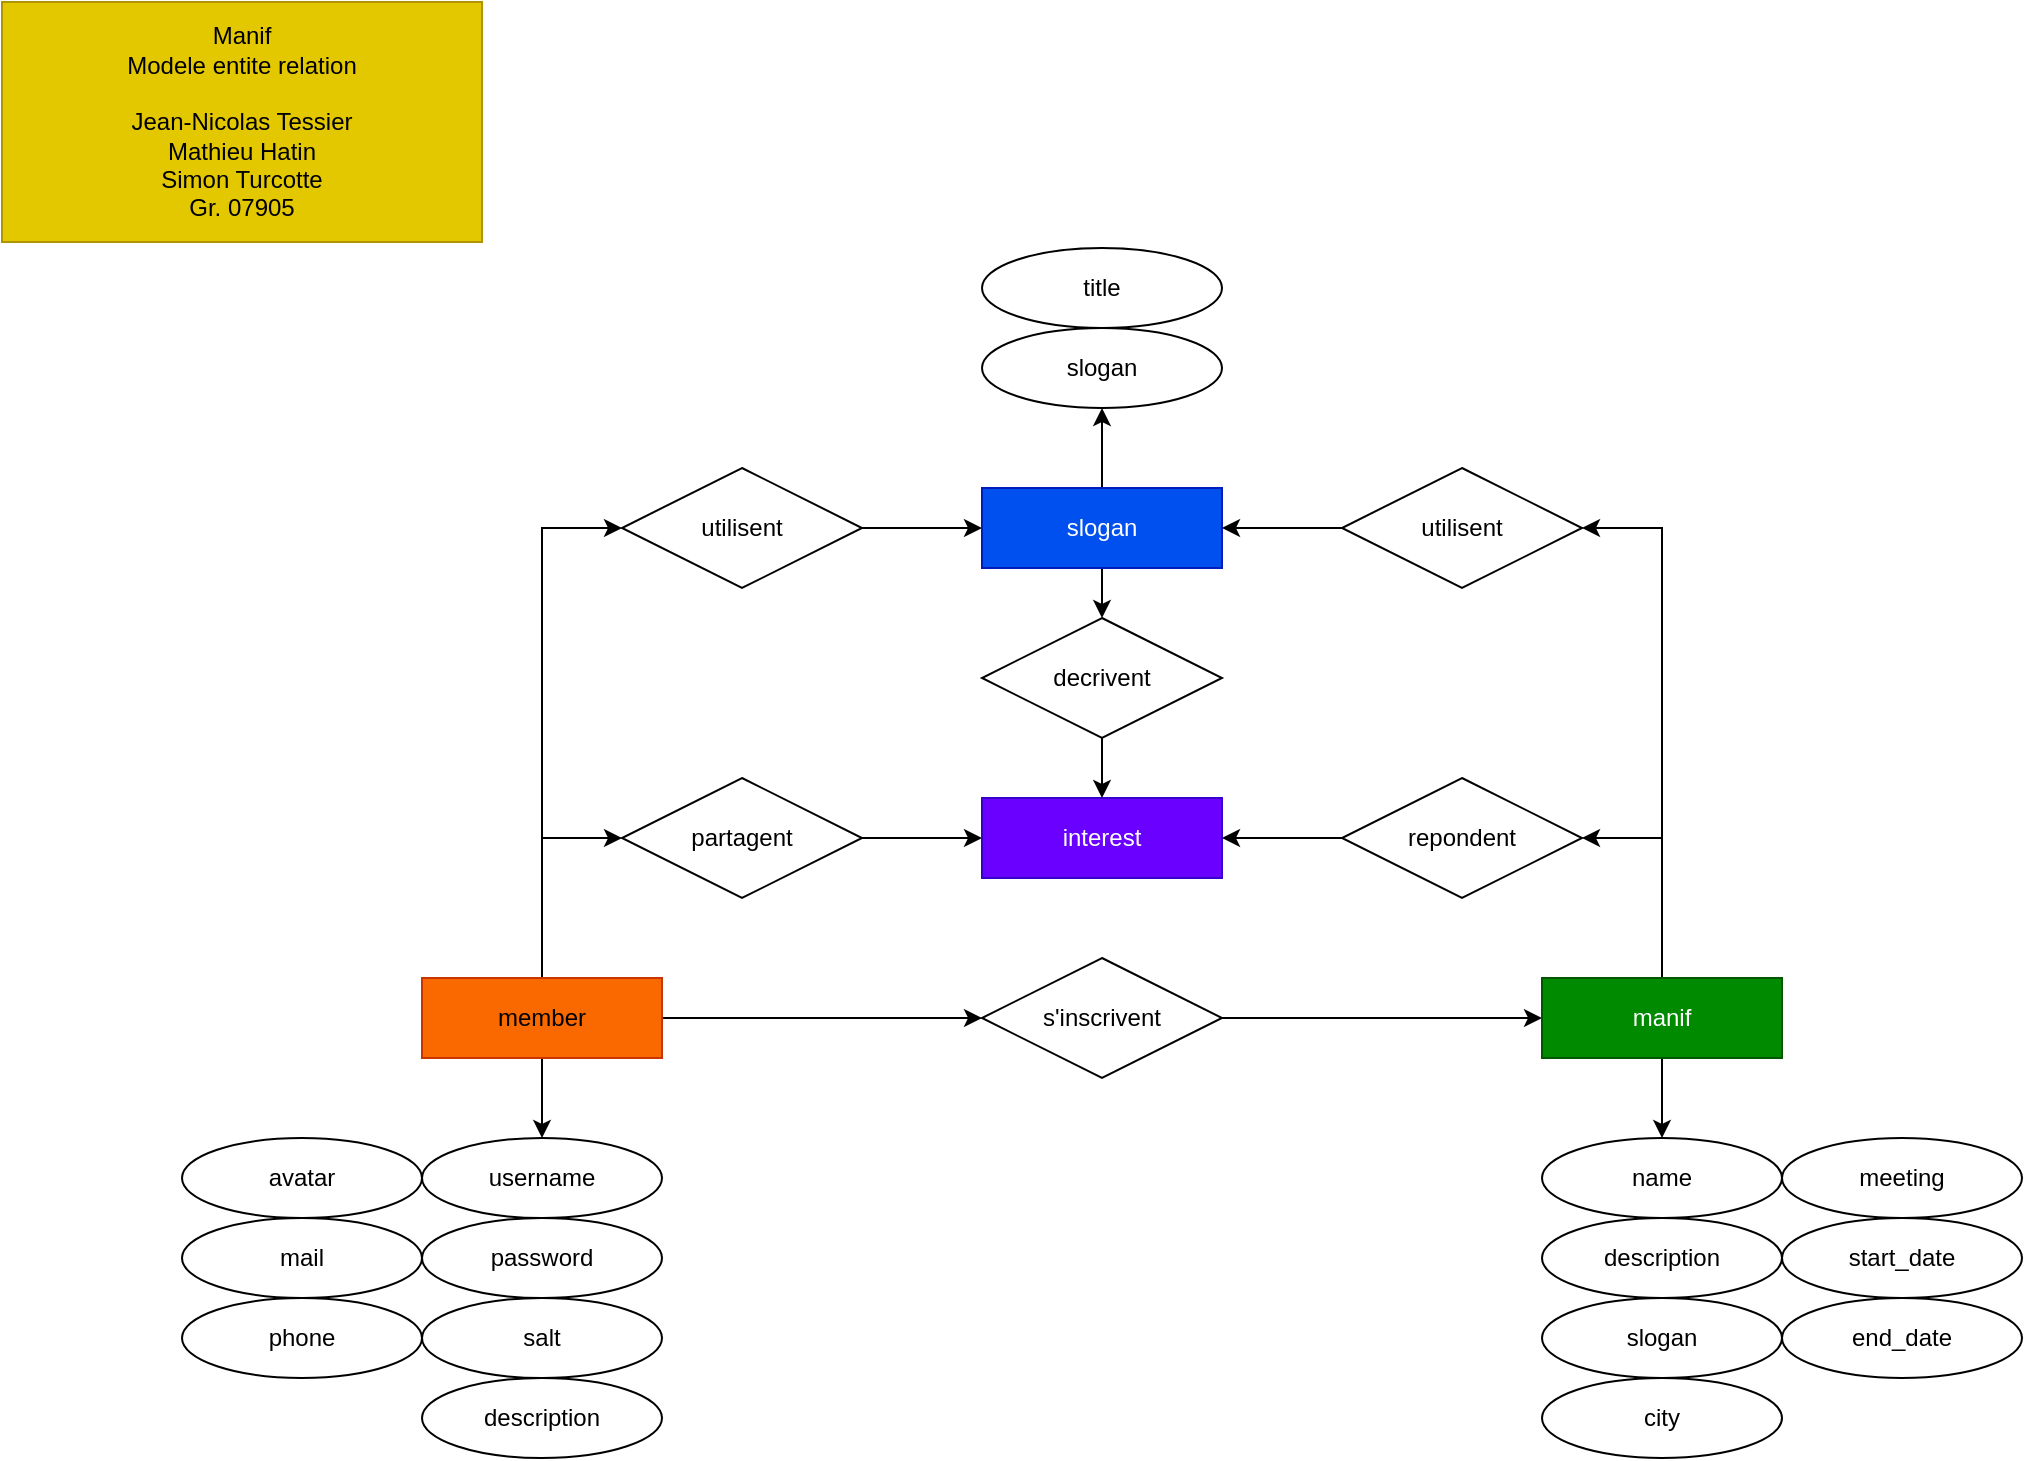 <mxfile pages="3">
    <diagram id="NFso8IKV_0U108yT0SZm" name="RELATIONS">
        <mxGraphModel dx="1130" dy="455" grid="1" gridSize="10" guides="1" tooltips="1" connect="1" arrows="1" fold="1" page="1" pageScale="1" pageWidth="1100" pageHeight="850" math="0" shadow="0">
            <root>
                <mxCell id="0"/>
                <mxCell id="1" parent="0"/>
                <mxCell id="q4KuY_lY1e1S9os1uLMJ-1" value="Manif&lt;br&gt;Modele entite relation&lt;br&gt;&lt;br&gt;Jean-Nicolas Tessier&lt;br&gt;Mathieu Hatin&lt;br&gt;Simon Turcotte&lt;br&gt;Gr. 07905" style="rounded=0;whiteSpace=wrap;html=1;fillColor=#e3c800;fontColor=#000000;strokeColor=#B09500;" parent="1" vertex="1">
                    <mxGeometry width="240" height="120" as="geometry"/>
                </mxCell>
                <mxCell id="xtjp9p84LkVGJsF0vpHj-15" style="edgeStyle=orthogonalEdgeStyle;rounded=0;orthogonalLoop=1;jettySize=auto;html=1;exitX=1;exitY=0.5;exitDx=0;exitDy=0;entryX=0;entryY=0.5;entryDx=0;entryDy=0;" parent="1" source="q4KuY_lY1e1S9os1uLMJ-2" target="q4KuY_lY1e1S9os1uLMJ-3" edge="1">
                    <mxGeometry relative="1" as="geometry"/>
                </mxCell>
                <mxCell id="oJ6gUismXdz23LhyOSZs-1" style="edgeStyle=orthogonalEdgeStyle;rounded=0;orthogonalLoop=1;jettySize=auto;html=1;exitX=0.5;exitY=1;exitDx=0;exitDy=0;" parent="1" source="q4KuY_lY1e1S9os1uLMJ-2" target="q4KuY_lY1e1S9os1uLMJ-4" edge="1">
                    <mxGeometry relative="1" as="geometry"/>
                </mxCell>
                <mxCell id="oJ6gUismXdz23LhyOSZs-4" style="edgeStyle=orthogonalEdgeStyle;rounded=0;orthogonalLoop=1;jettySize=auto;html=1;exitX=0.5;exitY=0;exitDx=0;exitDy=0;entryX=0;entryY=0.5;entryDx=0;entryDy=0;" parent="1" source="q4KuY_lY1e1S9os1uLMJ-2" target="oJ6gUismXdz23LhyOSZs-3" edge="1">
                    <mxGeometry relative="1" as="geometry"/>
                </mxCell>
                <mxCell id="CSEPZYxJEsdpeptXfwsn-4" style="edgeStyle=orthogonalEdgeStyle;rounded=0;orthogonalLoop=1;jettySize=auto;html=1;exitX=0.5;exitY=0;exitDx=0;exitDy=0;entryX=0;entryY=0.5;entryDx=0;entryDy=0;" parent="1" source="q4KuY_lY1e1S9os1uLMJ-2" target="CSEPZYxJEsdpeptXfwsn-2" edge="1">
                    <mxGeometry relative="1" as="geometry"/>
                </mxCell>
                <mxCell id="q4KuY_lY1e1S9os1uLMJ-2" value="member" style="whiteSpace=wrap;html=1;align=center;fillColor=#fa6800;fontColor=#000000;strokeColor=#C73500;" parent="1" vertex="1">
                    <mxGeometry x="210" y="488" width="120" height="40" as="geometry"/>
                </mxCell>
                <mxCell id="xtjp9p84LkVGJsF0vpHj-16" style="edgeStyle=orthogonalEdgeStyle;rounded=0;orthogonalLoop=1;jettySize=auto;html=1;exitX=1;exitY=0.5;exitDx=0;exitDy=0;" parent="1" source="q4KuY_lY1e1S9os1uLMJ-3" target="xtjp9p84LkVGJsF0vpHj-7" edge="1">
                    <mxGeometry relative="1" as="geometry"/>
                </mxCell>
                <mxCell id="q4KuY_lY1e1S9os1uLMJ-3" value="s'inscrivent" style="shape=rhombus;perimeter=rhombusPerimeter;whiteSpace=wrap;html=1;align=center;" parent="1" vertex="1">
                    <mxGeometry x="490" y="478" width="120" height="60" as="geometry"/>
                </mxCell>
                <mxCell id="q4KuY_lY1e1S9os1uLMJ-4" value="username" style="ellipse;whiteSpace=wrap;html=1;align=center;" parent="1" vertex="1">
                    <mxGeometry x="210" y="568" width="120" height="40" as="geometry"/>
                </mxCell>
                <mxCell id="xtjp9p84LkVGJsF0vpHj-1" value="password" style="ellipse;whiteSpace=wrap;html=1;align=center;" parent="1" vertex="1">
                    <mxGeometry x="210" y="608" width="120" height="40" as="geometry"/>
                </mxCell>
                <mxCell id="xtjp9p84LkVGJsF0vpHj-2" value="salt" style="ellipse;whiteSpace=wrap;html=1;align=center;" parent="1" vertex="1">
                    <mxGeometry x="210" y="648" width="120" height="40" as="geometry"/>
                </mxCell>
                <mxCell id="xtjp9p84LkVGJsF0vpHj-3" value="description" style="ellipse;whiteSpace=wrap;html=1;align=center;" parent="1" vertex="1">
                    <mxGeometry x="210" y="688" width="120" height="40" as="geometry"/>
                </mxCell>
                <mxCell id="xtjp9p84LkVGJsF0vpHj-4" value="avatar" style="ellipse;whiteSpace=wrap;html=1;align=center;" parent="1" vertex="1">
                    <mxGeometry x="90" y="568" width="120" height="40" as="geometry"/>
                </mxCell>
                <mxCell id="xtjp9p84LkVGJsF0vpHj-5" value="mail" style="ellipse;whiteSpace=wrap;html=1;align=center;" parent="1" vertex="1">
                    <mxGeometry x="90" y="608" width="120" height="40" as="geometry"/>
                </mxCell>
                <mxCell id="xtjp9p84LkVGJsF0vpHj-6" value="phone" style="ellipse;whiteSpace=wrap;html=1;align=center;" parent="1" vertex="1">
                    <mxGeometry x="90" y="648" width="120" height="40" as="geometry"/>
                </mxCell>
                <mxCell id="oJ6gUismXdz23LhyOSZs-2" style="edgeStyle=orthogonalEdgeStyle;rounded=0;orthogonalLoop=1;jettySize=auto;html=1;exitX=0.5;exitY=1;exitDx=0;exitDy=0;" parent="1" source="xtjp9p84LkVGJsF0vpHj-7" target="xtjp9p84LkVGJsF0vpHj-8" edge="1">
                    <mxGeometry relative="1" as="geometry"/>
                </mxCell>
                <mxCell id="CSEPZYxJEsdpeptXfwsn-7" style="edgeStyle=orthogonalEdgeStyle;rounded=0;orthogonalLoop=1;jettySize=auto;html=1;exitX=1;exitY=0.5;exitDx=0;exitDy=0;entryX=1;entryY=0.5;entryDx=0;entryDy=0;" parent="1" source="xtjp9p84LkVGJsF0vpHj-7" target="CSEPZYxJEsdpeptXfwsn-6" edge="1">
                    <mxGeometry relative="1" as="geometry">
                        <Array as="points">
                            <mxPoint x="830" y="508"/>
                            <mxPoint x="830" y="418"/>
                        </Array>
                    </mxGeometry>
                </mxCell>
                <mxCell id="CSEPZYxJEsdpeptXfwsn-8" style="edgeStyle=orthogonalEdgeStyle;rounded=0;orthogonalLoop=1;jettySize=auto;html=1;exitX=1;exitY=0.5;exitDx=0;exitDy=0;entryX=1;entryY=0.5;entryDx=0;entryDy=0;" parent="1" source="xtjp9p84LkVGJsF0vpHj-7" target="CSEPZYxJEsdpeptXfwsn-5" edge="1">
                    <mxGeometry relative="1" as="geometry">
                        <Array as="points">
                            <mxPoint x="830" y="508"/>
                            <mxPoint x="830" y="263"/>
                        </Array>
                    </mxGeometry>
                </mxCell>
                <mxCell id="xtjp9p84LkVGJsF0vpHj-7" value="manif" style="whiteSpace=wrap;html=1;align=center;fillColor=#008a00;fontColor=#ffffff;strokeColor=#005700;" parent="1" vertex="1">
                    <mxGeometry x="770" y="488" width="120" height="40" as="geometry"/>
                </mxCell>
                <mxCell id="xtjp9p84LkVGJsF0vpHj-8" value="name" style="ellipse;whiteSpace=wrap;html=1;align=center;" parent="1" vertex="1">
                    <mxGeometry x="770" y="568" width="120" height="40" as="geometry"/>
                </mxCell>
                <mxCell id="xtjp9p84LkVGJsF0vpHj-9" value="description" style="ellipse;whiteSpace=wrap;html=1;align=center;" parent="1" vertex="1">
                    <mxGeometry x="770" y="608" width="120" height="40" as="geometry"/>
                </mxCell>
                <mxCell id="xtjp9p84LkVGJsF0vpHj-10" value="slogan" style="ellipse;whiteSpace=wrap;html=1;align=center;" parent="1" vertex="1">
                    <mxGeometry x="770" y="648" width="120" height="40" as="geometry"/>
                </mxCell>
                <mxCell id="xtjp9p84LkVGJsF0vpHj-11" value="city" style="ellipse;whiteSpace=wrap;html=1;align=center;" parent="1" vertex="1">
                    <mxGeometry x="770" y="688" width="120" height="40" as="geometry"/>
                </mxCell>
                <mxCell id="xtjp9p84LkVGJsF0vpHj-12" value="meeting" style="ellipse;whiteSpace=wrap;html=1;align=center;" parent="1" vertex="1">
                    <mxGeometry x="890" y="568" width="120" height="40" as="geometry"/>
                </mxCell>
                <mxCell id="xtjp9p84LkVGJsF0vpHj-13" value="start_date" style="ellipse;whiteSpace=wrap;html=1;align=center;" parent="1" vertex="1">
                    <mxGeometry x="890" y="608" width="120" height="40" as="geometry"/>
                </mxCell>
                <mxCell id="xtjp9p84LkVGJsF0vpHj-14" value="end_date" style="ellipse;whiteSpace=wrap;html=1;align=center;" parent="1" vertex="1">
                    <mxGeometry x="890" y="648" width="120" height="40" as="geometry"/>
                </mxCell>
                <mxCell id="TCUVNr1i8eVW_jyWIrkp-1" style="edgeStyle=orthogonalEdgeStyle;rounded=0;orthogonalLoop=1;jettySize=auto;html=1;exitX=1;exitY=0.5;exitDx=0;exitDy=0;" parent="1" source="oJ6gUismXdz23LhyOSZs-3" target="oJ6gUismXdz23LhyOSZs-5" edge="1">
                    <mxGeometry relative="1" as="geometry"/>
                </mxCell>
                <mxCell id="oJ6gUismXdz23LhyOSZs-3" value="partagent" style="shape=rhombus;perimeter=rhombusPerimeter;whiteSpace=wrap;html=1;align=center;" parent="1" vertex="1">
                    <mxGeometry x="310" y="388" width="120" height="60" as="geometry"/>
                </mxCell>
                <mxCell id="oJ6gUismXdz23LhyOSZs-5" value="interest" style="whiteSpace=wrap;html=1;align=center;fillColor=#6a00ff;fontColor=#ffffff;strokeColor=#3700CC;" parent="1" vertex="1">
                    <mxGeometry x="490" y="398" width="120" height="40" as="geometry"/>
                </mxCell>
                <mxCell id="CSEPZYxJEsdpeptXfwsn-1" style="edgeStyle=orthogonalEdgeStyle;rounded=0;orthogonalLoop=1;jettySize=auto;html=1;exitX=1;exitY=0.5;exitDx=0;exitDy=0;" parent="1" source="CSEPZYxJEsdpeptXfwsn-2" target="CSEPZYxJEsdpeptXfwsn-3" edge="1">
                    <mxGeometry relative="1" as="geometry"/>
                </mxCell>
                <mxCell id="CSEPZYxJEsdpeptXfwsn-2" value="utilisent" style="shape=rhombus;perimeter=rhombusPerimeter;whiteSpace=wrap;html=1;align=center;" parent="1" vertex="1">
                    <mxGeometry x="310" y="233" width="120" height="60" as="geometry"/>
                </mxCell>
                <mxCell id="CSEPZYxJEsdpeptXfwsn-14" style="edgeStyle=orthogonalEdgeStyle;rounded=0;orthogonalLoop=1;jettySize=auto;html=1;exitX=0.5;exitY=0;exitDx=0;exitDy=0;" parent="1" source="CSEPZYxJEsdpeptXfwsn-3" target="CSEPZYxJEsdpeptXfwsn-13" edge="1">
                    <mxGeometry relative="1" as="geometry"/>
                </mxCell>
                <mxCell id="CSEPZYxJEsdpeptXfwsn-16" style="edgeStyle=orthogonalEdgeStyle;rounded=0;orthogonalLoop=1;jettySize=auto;html=1;exitX=0.5;exitY=1;exitDx=0;exitDy=0;" parent="1" source="CSEPZYxJEsdpeptXfwsn-3" target="CSEPZYxJEsdpeptXfwsn-15" edge="1">
                    <mxGeometry relative="1" as="geometry"/>
                </mxCell>
                <mxCell id="CSEPZYxJEsdpeptXfwsn-3" value="slogan" style="whiteSpace=wrap;html=1;align=center;fillColor=#0050ef;fontColor=#ffffff;strokeColor=#001DBC;" parent="1" vertex="1">
                    <mxGeometry x="490" y="243" width="120" height="40" as="geometry"/>
                </mxCell>
                <mxCell id="CSEPZYxJEsdpeptXfwsn-10" style="edgeStyle=orthogonalEdgeStyle;rounded=0;orthogonalLoop=1;jettySize=auto;html=1;exitX=0;exitY=0.5;exitDx=0;exitDy=0;" parent="1" source="CSEPZYxJEsdpeptXfwsn-5" target="CSEPZYxJEsdpeptXfwsn-3" edge="1">
                    <mxGeometry relative="1" as="geometry"/>
                </mxCell>
                <mxCell id="CSEPZYxJEsdpeptXfwsn-5" value="utilisent" style="shape=rhombus;perimeter=rhombusPerimeter;whiteSpace=wrap;html=1;align=center;" parent="1" vertex="1">
                    <mxGeometry x="670" y="233" width="120" height="60" as="geometry"/>
                </mxCell>
                <mxCell id="CSEPZYxJEsdpeptXfwsn-9" style="edgeStyle=orthogonalEdgeStyle;rounded=0;orthogonalLoop=1;jettySize=auto;html=1;exitX=0;exitY=0.5;exitDx=0;exitDy=0;entryX=1;entryY=0.5;entryDx=0;entryDy=0;" parent="1" source="CSEPZYxJEsdpeptXfwsn-6" target="oJ6gUismXdz23LhyOSZs-5" edge="1">
                    <mxGeometry relative="1" as="geometry"/>
                </mxCell>
                <mxCell id="CSEPZYxJEsdpeptXfwsn-6" value="repondent" style="shape=rhombus;perimeter=rhombusPerimeter;whiteSpace=wrap;html=1;align=center;" parent="1" vertex="1">
                    <mxGeometry x="670" y="388" width="120" height="60" as="geometry"/>
                </mxCell>
                <mxCell id="CSEPZYxJEsdpeptXfwsn-11" value="title" style="ellipse;whiteSpace=wrap;html=1;align=center;" parent="1" vertex="1">
                    <mxGeometry x="490" y="123" width="120" height="40" as="geometry"/>
                </mxCell>
                <mxCell id="CSEPZYxJEsdpeptXfwsn-13" value="slogan" style="ellipse;whiteSpace=wrap;html=1;align=center;" parent="1" vertex="1">
                    <mxGeometry x="490" y="163" width="120" height="40" as="geometry"/>
                </mxCell>
                <mxCell id="CSEPZYxJEsdpeptXfwsn-17" style="edgeStyle=orthogonalEdgeStyle;rounded=0;orthogonalLoop=1;jettySize=auto;html=1;exitX=0.5;exitY=1;exitDx=0;exitDy=0;" parent="1" source="CSEPZYxJEsdpeptXfwsn-15" target="oJ6gUismXdz23LhyOSZs-5" edge="1">
                    <mxGeometry relative="1" as="geometry"/>
                </mxCell>
                <mxCell id="CSEPZYxJEsdpeptXfwsn-15" value="decrivent" style="shape=rhombus;perimeter=rhombusPerimeter;whiteSpace=wrap;html=1;align=center;" parent="1" vertex="1">
                    <mxGeometry x="490" y="308" width="120" height="60" as="geometry"/>
                </mxCell>
            </root>
        </mxGraphModel>
    </diagram>
    <diagram id="6h8JLzsH9OT7te1vouyo" name="TABLES">
        <mxGraphModel dx="1130" dy="627" grid="1" gridSize="10" guides="1" tooltips="1" connect="1" arrows="1" fold="1" page="1" pageScale="1" pageWidth="1100" pageHeight="850" math="0" shadow="0">
            <root>
                <mxCell id="0"/>
                <mxCell id="1" parent="0"/>
                <mxCell id="P748OvhSZeBsv2iW5bIe-2" value="Manif&lt;br&gt;Modele entite relation&lt;br&gt;&lt;br&gt;Jean-Nicolas Tessier&lt;br&gt;Mathieu Hatin&lt;br&gt;Simon Turcotte&lt;br&gt;Gr. 07905" style="rounded=0;whiteSpace=wrap;html=1;fillColor=#0050ef;fontColor=#ffffff;strokeColor=#001DBC;" parent="1" vertex="1">
                    <mxGeometry width="240" height="120" as="geometry"/>
                </mxCell>
                <mxCell id="P748OvhSZeBsv2iW5bIe-3" value="member" style="shape=table;startSize=30;container=1;collapsible=1;childLayout=tableLayout;fixedRows=1;rowLines=0;fontStyle=1;align=center;resizeLast=1;html=1;fillColor=#fa6800;fontColor=#000000;strokeColor=#C73500;" parent="1" vertex="1">
                    <mxGeometry x="90" y="210" width="240" height="360" as="geometry"/>
                </mxCell>
                <mxCell id="P748OvhSZeBsv2iW5bIe-4" value="" style="shape=tableRow;horizontal=0;startSize=0;swimlaneHead=0;swimlaneBody=0;fillColor=none;collapsible=0;dropTarget=0;points=[[0,0.5],[1,0.5]];portConstraint=eastwest;top=0;left=0;right=0;bottom=1;" parent="P748OvhSZeBsv2iW5bIe-3" vertex="1">
                    <mxGeometry y="30" width="240" height="30" as="geometry"/>
                </mxCell>
                <mxCell id="P748OvhSZeBsv2iW5bIe-5" value="PK" style="shape=partialRectangle;connectable=0;fillColor=none;top=0;left=0;bottom=0;right=0;fontStyle=1;overflow=hidden;whiteSpace=wrap;html=1;" parent="P748OvhSZeBsv2iW5bIe-4" vertex="1">
                    <mxGeometry width="30" height="30" as="geometry">
                        <mxRectangle width="30" height="30" as="alternateBounds"/>
                    </mxGeometry>
                </mxCell>
                <mxCell id="P748OvhSZeBsv2iW5bIe-6" value="id - UUID" style="shape=partialRectangle;connectable=0;fillColor=none;top=0;left=0;bottom=0;right=0;align=left;spacingLeft=6;fontStyle=5;overflow=hidden;whiteSpace=wrap;html=1;" parent="P748OvhSZeBsv2iW5bIe-4" vertex="1">
                    <mxGeometry x="30" width="210" height="30" as="geometry">
                        <mxRectangle width="210" height="30" as="alternateBounds"/>
                    </mxGeometry>
                </mxCell>
                <mxCell id="P748OvhSZeBsv2iW5bIe-7" value="" style="shape=tableRow;horizontal=0;startSize=0;swimlaneHead=0;swimlaneBody=0;fillColor=none;collapsible=0;dropTarget=0;points=[[0,0.5],[1,0.5]];portConstraint=eastwest;top=0;left=0;right=0;bottom=0;" parent="P748OvhSZeBsv2iW5bIe-3" vertex="1">
                    <mxGeometry y="60" width="240" height="30" as="geometry"/>
                </mxCell>
                <mxCell id="P748OvhSZeBsv2iW5bIe-8" value="" style="shape=partialRectangle;connectable=0;fillColor=none;top=0;left=0;bottom=0;right=0;editable=1;overflow=hidden;whiteSpace=wrap;html=1;" parent="P748OvhSZeBsv2iW5bIe-7" vertex="1">
                    <mxGeometry width="30" height="30" as="geometry">
                        <mxRectangle width="30" height="30" as="alternateBounds"/>
                    </mxGeometry>
                </mxCell>
                <mxCell id="P748OvhSZeBsv2iW5bIe-9" value="username - VARCHAR(32)" style="shape=partialRectangle;connectable=0;fillColor=none;top=0;left=0;bottom=0;right=0;align=left;spacingLeft=6;overflow=hidden;whiteSpace=wrap;html=1;" parent="P748OvhSZeBsv2iW5bIe-7" vertex="1">
                    <mxGeometry x="30" width="210" height="30" as="geometry">
                        <mxRectangle width="210" height="30" as="alternateBounds"/>
                    </mxGeometry>
                </mxCell>
                <mxCell id="P748OvhSZeBsv2iW5bIe-10" value="" style="shape=tableRow;horizontal=0;startSize=0;swimlaneHead=0;swimlaneBody=0;fillColor=none;collapsible=0;dropTarget=0;points=[[0,0.5],[1,0.5]];portConstraint=eastwest;top=0;left=0;right=0;bottom=0;" parent="P748OvhSZeBsv2iW5bIe-3" vertex="1">
                    <mxGeometry y="90" width="240" height="30" as="geometry"/>
                </mxCell>
                <mxCell id="P748OvhSZeBsv2iW5bIe-11" value="" style="shape=partialRectangle;connectable=0;fillColor=none;top=0;left=0;bottom=0;right=0;editable=1;overflow=hidden;whiteSpace=wrap;html=1;" parent="P748OvhSZeBsv2iW5bIe-10" vertex="1">
                    <mxGeometry width="30" height="30" as="geometry">
                        <mxRectangle width="30" height="30" as="alternateBounds"/>
                    </mxGeometry>
                </mxCell>
                <mxCell id="P748OvhSZeBsv2iW5bIe-12" value="password - VARCHAR(255)" style="shape=partialRectangle;connectable=0;fillColor=none;top=0;left=0;bottom=0;right=0;align=left;spacingLeft=6;overflow=hidden;whiteSpace=wrap;html=1;" parent="P748OvhSZeBsv2iW5bIe-10" vertex="1">
                    <mxGeometry x="30" width="210" height="30" as="geometry">
                        <mxRectangle width="210" height="30" as="alternateBounds"/>
                    </mxGeometry>
                </mxCell>
                <mxCell id="P748OvhSZeBsv2iW5bIe-13" value="" style="shape=tableRow;horizontal=0;startSize=0;swimlaneHead=0;swimlaneBody=0;fillColor=none;collapsible=0;dropTarget=0;points=[[0,0.5],[1,0.5]];portConstraint=eastwest;top=0;left=0;right=0;bottom=0;" parent="P748OvhSZeBsv2iW5bIe-3" vertex="1">
                    <mxGeometry y="120" width="240" height="30" as="geometry"/>
                </mxCell>
                <mxCell id="P748OvhSZeBsv2iW5bIe-14" value="" style="shape=partialRectangle;connectable=0;fillColor=none;top=0;left=0;bottom=0;right=0;editable=1;overflow=hidden;whiteSpace=wrap;html=1;" parent="P748OvhSZeBsv2iW5bIe-13" vertex="1">
                    <mxGeometry width="30" height="30" as="geometry">
                        <mxRectangle width="30" height="30" as="alternateBounds"/>
                    </mxGeometry>
                </mxCell>
                <mxCell id="P748OvhSZeBsv2iW5bIe-15" value="salt - VARCHAR(32)" style="shape=partialRectangle;connectable=0;fillColor=none;top=0;left=0;bottom=0;right=0;align=left;spacingLeft=6;overflow=hidden;whiteSpace=wrap;html=1;" parent="P748OvhSZeBsv2iW5bIe-13" vertex="1">
                    <mxGeometry x="30" width="210" height="30" as="geometry">
                        <mxRectangle width="210" height="30" as="alternateBounds"/>
                    </mxGeometry>
                </mxCell>
                <mxCell id="P748OvhSZeBsv2iW5bIe-19" value="" style="shape=tableRow;horizontal=0;startSize=0;swimlaneHead=0;swimlaneBody=0;fillColor=none;collapsible=0;dropTarget=0;points=[[0,0.5],[1,0.5]];portConstraint=eastwest;top=0;left=0;right=0;bottom=0;" parent="P748OvhSZeBsv2iW5bIe-3" vertex="1">
                    <mxGeometry y="150" width="240" height="30" as="geometry"/>
                </mxCell>
                <mxCell id="P748OvhSZeBsv2iW5bIe-20" value="" style="shape=partialRectangle;connectable=0;fillColor=none;top=0;left=0;bottom=0;right=0;editable=1;overflow=hidden;" parent="P748OvhSZeBsv2iW5bIe-19" vertex="1">
                    <mxGeometry width="30" height="30" as="geometry">
                        <mxRectangle width="30" height="30" as="alternateBounds"/>
                    </mxGeometry>
                </mxCell>
                <mxCell id="P748OvhSZeBsv2iW5bIe-21" value="description - VARCHAR(255)" style="shape=partialRectangle;connectable=0;fillColor=none;top=0;left=0;bottom=0;right=0;align=left;spacingLeft=6;overflow=hidden;" parent="P748OvhSZeBsv2iW5bIe-19" vertex="1">
                    <mxGeometry x="30" width="210" height="30" as="geometry">
                        <mxRectangle width="210" height="30" as="alternateBounds"/>
                    </mxGeometry>
                </mxCell>
                <mxCell id="P748OvhSZeBsv2iW5bIe-25" value="" style="shape=tableRow;horizontal=0;startSize=0;swimlaneHead=0;swimlaneBody=0;fillColor=none;collapsible=0;dropTarget=0;points=[[0,0.5],[1,0.5]];portConstraint=eastwest;top=0;left=0;right=0;bottom=0;" parent="P748OvhSZeBsv2iW5bIe-3" vertex="1">
                    <mxGeometry y="180" width="240" height="30" as="geometry"/>
                </mxCell>
                <mxCell id="P748OvhSZeBsv2iW5bIe-26" value="" style="shape=partialRectangle;connectable=0;fillColor=none;top=0;left=0;bottom=0;right=0;editable=1;overflow=hidden;" parent="P748OvhSZeBsv2iW5bIe-25" vertex="1">
                    <mxGeometry width="30" height="30" as="geometry">
                        <mxRectangle width="30" height="30" as="alternateBounds"/>
                    </mxGeometry>
                </mxCell>
                <mxCell id="P748OvhSZeBsv2iW5bIe-27" value="avatar - Int" style="shape=partialRectangle;connectable=0;fillColor=none;top=0;left=0;bottom=0;right=0;align=left;spacingLeft=6;overflow=hidden;" parent="P748OvhSZeBsv2iW5bIe-25" vertex="1">
                    <mxGeometry x="30" width="210" height="30" as="geometry">
                        <mxRectangle width="210" height="30" as="alternateBounds"/>
                    </mxGeometry>
                </mxCell>
                <mxCell id="P748OvhSZeBsv2iW5bIe-28" value="" style="shape=tableRow;horizontal=0;startSize=0;swimlaneHead=0;swimlaneBody=0;fillColor=none;collapsible=0;dropTarget=0;points=[[0,0.5],[1,0.5]];portConstraint=eastwest;top=0;left=0;right=0;bottom=0;" parent="P748OvhSZeBsv2iW5bIe-3" vertex="1">
                    <mxGeometry y="210" width="240" height="30" as="geometry"/>
                </mxCell>
                <mxCell id="P748OvhSZeBsv2iW5bIe-29" value="" style="shape=partialRectangle;connectable=0;fillColor=none;top=0;left=0;bottom=0;right=0;editable=1;overflow=hidden;" parent="P748OvhSZeBsv2iW5bIe-28" vertex="1">
                    <mxGeometry width="30" height="30" as="geometry">
                        <mxRectangle width="30" height="30" as="alternateBounds"/>
                    </mxGeometry>
                </mxCell>
                <mxCell id="P748OvhSZeBsv2iW5bIe-30" value="mail - VARCHAR(96)" style="shape=partialRectangle;connectable=0;fillColor=none;top=0;left=0;bottom=0;right=0;align=left;spacingLeft=6;overflow=hidden;" parent="P748OvhSZeBsv2iW5bIe-28" vertex="1">
                    <mxGeometry x="30" width="210" height="30" as="geometry">
                        <mxRectangle width="210" height="30" as="alternateBounds"/>
                    </mxGeometry>
                </mxCell>
                <mxCell id="P748OvhSZeBsv2iW5bIe-31" value="" style="shape=tableRow;horizontal=0;startSize=0;swimlaneHead=0;swimlaneBody=0;fillColor=none;collapsible=0;dropTarget=0;points=[[0,0.5],[1,0.5]];portConstraint=eastwest;top=0;left=0;right=0;bottom=0;" parent="P748OvhSZeBsv2iW5bIe-3" vertex="1">
                    <mxGeometry y="240" width="240" height="30" as="geometry"/>
                </mxCell>
                <mxCell id="P748OvhSZeBsv2iW5bIe-32" value="" style="shape=partialRectangle;connectable=0;fillColor=none;top=0;left=0;bottom=0;right=0;editable=1;overflow=hidden;" parent="P748OvhSZeBsv2iW5bIe-31" vertex="1">
                    <mxGeometry width="30" height="30" as="geometry">
                        <mxRectangle width="30" height="30" as="alternateBounds"/>
                    </mxGeometry>
                </mxCell>
                <mxCell id="P748OvhSZeBsv2iW5bIe-33" value="phone - VARCHAR(10)" style="shape=partialRectangle;connectable=0;fillColor=none;top=0;left=0;bottom=0;right=0;align=left;spacingLeft=6;overflow=hidden;" parent="P748OvhSZeBsv2iW5bIe-31" vertex="1">
                    <mxGeometry x="30" width="210" height="30" as="geometry">
                        <mxRectangle width="210" height="30" as="alternateBounds"/>
                    </mxGeometry>
                </mxCell>
                <mxCell id="P748OvhSZeBsv2iW5bIe-34" value="" style="shape=tableRow;horizontal=0;startSize=0;swimlaneHead=0;swimlaneBody=0;fillColor=none;collapsible=0;dropTarget=0;points=[[0,0.5],[1,0.5]];portConstraint=eastwest;top=0;left=0;right=0;bottom=0;" parent="P748OvhSZeBsv2iW5bIe-3" vertex="1">
                    <mxGeometry y="270" width="240" height="30" as="geometry"/>
                </mxCell>
                <mxCell id="P748OvhSZeBsv2iW5bIe-35" value="" style="shape=partialRectangle;connectable=0;fillColor=none;top=0;left=0;bottom=0;right=0;editable=1;overflow=hidden;" parent="P748OvhSZeBsv2iW5bIe-34" vertex="1">
                    <mxGeometry width="30" height="30" as="geometry">
                        <mxRectangle width="30" height="30" as="alternateBounds"/>
                    </mxGeometry>
                </mxCell>
                <mxCell id="P748OvhSZeBsv2iW5bIe-36" value="last_login - Timestamp" style="shape=partialRectangle;connectable=0;fillColor=none;top=0;left=0;bottom=0;right=0;align=left;spacingLeft=6;overflow=hidden;" parent="P748OvhSZeBsv2iW5bIe-34" vertex="1">
                    <mxGeometry x="30" width="210" height="30" as="geometry">
                        <mxRectangle width="210" height="30" as="alternateBounds"/>
                    </mxGeometry>
                </mxCell>
                <mxCell id="P748OvhSZeBsv2iW5bIe-22" value="" style="shape=tableRow;horizontal=0;startSize=0;swimlaneHead=0;swimlaneBody=0;fillColor=none;collapsible=0;dropTarget=0;points=[[0,0.5],[1,0.5]];portConstraint=eastwest;top=0;left=0;right=0;bottom=0;" parent="P748OvhSZeBsv2iW5bIe-3" vertex="1">
                    <mxGeometry y="300" width="240" height="30" as="geometry"/>
                </mxCell>
                <mxCell id="P748OvhSZeBsv2iW5bIe-23" value="" style="shape=partialRectangle;connectable=0;fillColor=none;top=0;left=0;bottom=0;right=0;editable=1;overflow=hidden;" parent="P748OvhSZeBsv2iW5bIe-22" vertex="1">
                    <mxGeometry width="30" height="30" as="geometry">
                        <mxRectangle width="30" height="30" as="alternateBounds"/>
                    </mxGeometry>
                </mxCell>
                <mxCell id="P748OvhSZeBsv2iW5bIe-24" value="date_created - Timestamp" style="shape=partialRectangle;connectable=0;fillColor=none;top=0;left=0;bottom=0;right=0;align=left;spacingLeft=6;overflow=hidden;" parent="P748OvhSZeBsv2iW5bIe-22" vertex="1">
                    <mxGeometry x="30" width="210" height="30" as="geometry">
                        <mxRectangle width="210" height="30" as="alternateBounds"/>
                    </mxGeometry>
                </mxCell>
                <mxCell id="P748OvhSZeBsv2iW5bIe-16" value="" style="shape=tableRow;horizontal=0;startSize=0;swimlaneHead=0;swimlaneBody=0;fillColor=none;collapsible=0;dropTarget=0;points=[[0,0.5],[1,0.5]];portConstraint=eastwest;top=0;left=0;right=0;bottom=0;" parent="P748OvhSZeBsv2iW5bIe-3" vertex="1">
                    <mxGeometry y="330" width="240" height="30" as="geometry"/>
                </mxCell>
                <mxCell id="P748OvhSZeBsv2iW5bIe-17" value="" style="shape=partialRectangle;connectable=0;fillColor=none;top=0;left=0;bottom=0;right=0;editable=1;overflow=hidden;" parent="P748OvhSZeBsv2iW5bIe-16" vertex="1">
                    <mxGeometry width="30" height="30" as="geometry">
                        <mxRectangle width="30" height="30" as="alternateBounds"/>
                    </mxGeometry>
                </mxCell>
                <mxCell id="P748OvhSZeBsv2iW5bIe-18" value="last_update - Timestamp" style="shape=partialRectangle;connectable=0;fillColor=none;top=0;left=0;bottom=0;right=0;align=left;spacingLeft=6;overflow=hidden;" parent="P748OvhSZeBsv2iW5bIe-16" vertex="1">
                    <mxGeometry x="30" width="210" height="30" as="geometry">
                        <mxRectangle width="210" height="30" as="alternateBounds"/>
                    </mxGeometry>
                </mxCell>
                <mxCell id="P748OvhSZeBsv2iW5bIe-37" value="interest_by_member" style="shape=table;startSize=30;container=1;collapsible=1;childLayout=tableLayout;fixedRows=1;rowLines=0;fontStyle=1;align=center;resizeLast=1;html=1;fillColor=#fa6800;fontColor=#000000;strokeColor=#C73500;" parent="1" vertex="1">
                    <mxGeometry x="90" y="610" width="240" height="150" as="geometry"/>
                </mxCell>
                <mxCell id="P748OvhSZeBsv2iW5bIe-38" value="" style="shape=tableRow;horizontal=0;startSize=0;swimlaneHead=0;swimlaneBody=0;fillColor=none;collapsible=0;dropTarget=0;points=[[0,0.5],[1,0.5]];portConstraint=eastwest;top=0;left=0;right=0;bottom=1;" parent="P748OvhSZeBsv2iW5bIe-37" vertex="1">
                    <mxGeometry y="30" width="240" height="30" as="geometry"/>
                </mxCell>
                <mxCell id="P748OvhSZeBsv2iW5bIe-39" value="PK" style="shape=partialRectangle;connectable=0;fillColor=none;top=0;left=0;bottom=0;right=0;fontStyle=1;overflow=hidden;whiteSpace=wrap;html=1;" parent="P748OvhSZeBsv2iW5bIe-38" vertex="1">
                    <mxGeometry width="30" height="30" as="geometry">
                        <mxRectangle width="30" height="30" as="alternateBounds"/>
                    </mxGeometry>
                </mxCell>
                <mxCell id="P748OvhSZeBsv2iW5bIe-40" value="id - Incr" style="shape=partialRectangle;connectable=0;fillColor=none;top=0;left=0;bottom=0;right=0;align=left;spacingLeft=6;fontStyle=5;overflow=hidden;whiteSpace=wrap;html=1;" parent="P748OvhSZeBsv2iW5bIe-38" vertex="1">
                    <mxGeometry x="30" width="210" height="30" as="geometry">
                        <mxRectangle width="210" height="30" as="alternateBounds"/>
                    </mxGeometry>
                </mxCell>
                <mxCell id="P748OvhSZeBsv2iW5bIe-41" value="" style="shape=tableRow;horizontal=0;startSize=0;swimlaneHead=0;swimlaneBody=0;fillColor=none;collapsible=0;dropTarget=0;points=[[0,0.5],[1,0.5]];portConstraint=eastwest;top=0;left=0;right=0;bottom=0;" parent="P748OvhSZeBsv2iW5bIe-37" vertex="1">
                    <mxGeometry y="60" width="240" height="30" as="geometry"/>
                </mxCell>
                <mxCell id="P748OvhSZeBsv2iW5bIe-42" value="FK" style="shape=partialRectangle;connectable=0;fillColor=none;top=0;left=0;bottom=0;right=0;editable=1;overflow=hidden;whiteSpace=wrap;html=1;" parent="P748OvhSZeBsv2iW5bIe-41" vertex="1">
                    <mxGeometry width="30" height="30" as="geometry">
                        <mxRectangle width="30" height="30" as="alternateBounds"/>
                    </mxGeometry>
                </mxCell>
                <mxCell id="P748OvhSZeBsv2iW5bIe-43" value="interest - REF interest, id" style="shape=partialRectangle;connectable=0;fillColor=none;top=0;left=0;bottom=0;right=0;align=left;spacingLeft=6;overflow=hidden;whiteSpace=wrap;html=1;" parent="P748OvhSZeBsv2iW5bIe-41" vertex="1">
                    <mxGeometry x="30" width="210" height="30" as="geometry">
                        <mxRectangle width="210" height="30" as="alternateBounds"/>
                    </mxGeometry>
                </mxCell>
                <mxCell id="P748OvhSZeBsv2iW5bIe-44" value="" style="shape=tableRow;horizontal=0;startSize=0;swimlaneHead=0;swimlaneBody=0;fillColor=none;collapsible=0;dropTarget=0;points=[[0,0.5],[1,0.5]];portConstraint=eastwest;top=0;left=0;right=0;bottom=0;" parent="P748OvhSZeBsv2iW5bIe-37" vertex="1">
                    <mxGeometry y="90" width="240" height="30" as="geometry"/>
                </mxCell>
                <mxCell id="P748OvhSZeBsv2iW5bIe-45" value="FK" style="shape=partialRectangle;connectable=0;fillColor=none;top=0;left=0;bottom=0;right=0;editable=1;overflow=hidden;whiteSpace=wrap;html=1;" parent="P748OvhSZeBsv2iW5bIe-44" vertex="1">
                    <mxGeometry width="30" height="30" as="geometry">
                        <mxRectangle width="30" height="30" as="alternateBounds"/>
                    </mxGeometry>
                </mxCell>
                <mxCell id="P748OvhSZeBsv2iW5bIe-46" value="member - REF member,id" style="shape=partialRectangle;connectable=0;fillColor=none;top=0;left=0;bottom=0;right=0;align=left;spacingLeft=6;overflow=hidden;whiteSpace=wrap;html=1;" parent="P748OvhSZeBsv2iW5bIe-44" vertex="1">
                    <mxGeometry x="30" width="210" height="30" as="geometry">
                        <mxRectangle width="210" height="30" as="alternateBounds"/>
                    </mxGeometry>
                </mxCell>
                <mxCell id="P748OvhSZeBsv2iW5bIe-47" value="" style="shape=tableRow;horizontal=0;startSize=0;swimlaneHead=0;swimlaneBody=0;fillColor=none;collapsible=0;dropTarget=0;points=[[0,0.5],[1,0.5]];portConstraint=eastwest;top=0;left=0;right=0;bottom=0;" parent="P748OvhSZeBsv2iW5bIe-37" vertex="1">
                    <mxGeometry y="120" width="240" height="30" as="geometry"/>
                </mxCell>
                <mxCell id="P748OvhSZeBsv2iW5bIe-48" value="" style="shape=partialRectangle;connectable=0;fillColor=none;top=0;left=0;bottom=0;right=0;editable=1;overflow=hidden;whiteSpace=wrap;html=1;" parent="P748OvhSZeBsv2iW5bIe-47" vertex="1">
                    <mxGeometry width="30" height="30" as="geometry">
                        <mxRectangle width="30" height="30" as="alternateBounds"/>
                    </mxGeometry>
                </mxCell>
                <mxCell id="P748OvhSZeBsv2iW5bIe-49" value="date_created - Timestamp" style="shape=partialRectangle;connectable=0;fillColor=none;top=0;left=0;bottom=0;right=0;align=left;spacingLeft=6;overflow=hidden;whiteSpace=wrap;html=1;" parent="P748OvhSZeBsv2iW5bIe-47" vertex="1">
                    <mxGeometry x="30" width="210" height="30" as="geometry">
                        <mxRectangle width="210" height="30" as="alternateBounds"/>
                    </mxGeometry>
                </mxCell>
                <mxCell id="P748OvhSZeBsv2iW5bIe-50" value="manif" style="shape=table;startSize=30;container=1;collapsible=1;childLayout=tableLayout;fixedRows=1;rowLines=0;fontStyle=1;align=center;resizeLast=1;html=1;fillColor=#008a00;strokeColor=#005700;fontColor=#ffffff;" parent="1" vertex="1">
                    <mxGeometry x="810" y="210" width="240" height="390" as="geometry"/>
                </mxCell>
                <mxCell id="P748OvhSZeBsv2iW5bIe-51" value="" style="shape=tableRow;horizontal=0;startSize=0;swimlaneHead=0;swimlaneBody=0;fillColor=none;collapsible=0;dropTarget=0;points=[[0,0.5],[1,0.5]];portConstraint=eastwest;top=0;left=0;right=0;bottom=1;" parent="P748OvhSZeBsv2iW5bIe-50" vertex="1">
                    <mxGeometry y="30" width="240" height="30" as="geometry"/>
                </mxCell>
                <mxCell id="P748OvhSZeBsv2iW5bIe-52" value="PK" style="shape=partialRectangle;connectable=0;fillColor=none;top=0;left=0;bottom=0;right=0;fontStyle=1;overflow=hidden;whiteSpace=wrap;html=1;" parent="P748OvhSZeBsv2iW5bIe-51" vertex="1">
                    <mxGeometry width="30" height="30" as="geometry">
                        <mxRectangle width="30" height="30" as="alternateBounds"/>
                    </mxGeometry>
                </mxCell>
                <mxCell id="P748OvhSZeBsv2iW5bIe-53" value="id - UUID" style="shape=partialRectangle;connectable=0;fillColor=none;top=0;left=0;bottom=0;right=0;align=left;spacingLeft=6;fontStyle=5;overflow=hidden;whiteSpace=wrap;html=1;" parent="P748OvhSZeBsv2iW5bIe-51" vertex="1">
                    <mxGeometry x="30" width="210" height="30" as="geometry">
                        <mxRectangle width="210" height="30" as="alternateBounds"/>
                    </mxGeometry>
                </mxCell>
                <mxCell id="_Hhhu0DdW1SMrLPnFlik-7" value="" style="shape=tableRow;horizontal=0;startSize=0;swimlaneHead=0;swimlaneBody=0;fillColor=none;collapsible=0;dropTarget=0;points=[[0,0.5],[1,0.5]];portConstraint=eastwest;top=0;left=0;right=0;bottom=0;" parent="P748OvhSZeBsv2iW5bIe-50" vertex="1">
                    <mxGeometry y="60" width="240" height="30" as="geometry"/>
                </mxCell>
                <mxCell id="_Hhhu0DdW1SMrLPnFlik-8" value="FK" style="shape=partialRectangle;connectable=0;fillColor=none;top=0;left=0;bottom=0;right=0;editable=1;overflow=hidden;" parent="_Hhhu0DdW1SMrLPnFlik-7" vertex="1">
                    <mxGeometry width="30" height="30" as="geometry">
                        <mxRectangle width="30" height="30" as="alternateBounds"/>
                    </mxGeometry>
                </mxCell>
                <mxCell id="_Hhhu0DdW1SMrLPnFlik-9" value="owner - REF member, id" style="shape=partialRectangle;connectable=0;fillColor=none;top=0;left=0;bottom=0;right=0;align=left;spacingLeft=6;overflow=hidden;" parent="_Hhhu0DdW1SMrLPnFlik-7" vertex="1">
                    <mxGeometry x="30" width="210" height="30" as="geometry">
                        <mxRectangle width="210" height="30" as="alternateBounds"/>
                    </mxGeometry>
                </mxCell>
                <mxCell id="P748OvhSZeBsv2iW5bIe-54" value="" style="shape=tableRow;horizontal=0;startSize=0;swimlaneHead=0;swimlaneBody=0;fillColor=none;collapsible=0;dropTarget=0;points=[[0,0.5],[1,0.5]];portConstraint=eastwest;top=0;left=0;right=0;bottom=0;" parent="P748OvhSZeBsv2iW5bIe-50" vertex="1">
                    <mxGeometry y="90" width="240" height="30" as="geometry"/>
                </mxCell>
                <mxCell id="P748OvhSZeBsv2iW5bIe-55" value="" style="shape=partialRectangle;connectable=0;fillColor=none;top=0;left=0;bottom=0;right=0;editable=1;overflow=hidden;whiteSpace=wrap;html=1;" parent="P748OvhSZeBsv2iW5bIe-54" vertex="1">
                    <mxGeometry width="30" height="30" as="geometry">
                        <mxRectangle width="30" height="30" as="alternateBounds"/>
                    </mxGeometry>
                </mxCell>
                <mxCell id="P748OvhSZeBsv2iW5bIe-56" value="name - VARCHAR(64)" style="shape=partialRectangle;connectable=0;fillColor=none;top=0;left=0;bottom=0;right=0;align=left;spacingLeft=6;overflow=hidden;whiteSpace=wrap;html=1;" parent="P748OvhSZeBsv2iW5bIe-54" vertex="1">
                    <mxGeometry x="30" width="210" height="30" as="geometry">
                        <mxRectangle width="210" height="30" as="alternateBounds"/>
                    </mxGeometry>
                </mxCell>
                <mxCell id="P748OvhSZeBsv2iW5bIe-57" value="" style="shape=tableRow;horizontal=0;startSize=0;swimlaneHead=0;swimlaneBody=0;fillColor=none;collapsible=0;dropTarget=0;points=[[0,0.5],[1,0.5]];portConstraint=eastwest;top=0;left=0;right=0;bottom=0;" parent="P748OvhSZeBsv2iW5bIe-50" vertex="1">
                    <mxGeometry y="120" width="240" height="30" as="geometry"/>
                </mxCell>
                <mxCell id="P748OvhSZeBsv2iW5bIe-58" value="" style="shape=partialRectangle;connectable=0;fillColor=none;top=0;left=0;bottom=0;right=0;editable=1;overflow=hidden;whiteSpace=wrap;html=1;" parent="P748OvhSZeBsv2iW5bIe-57" vertex="1">
                    <mxGeometry width="30" height="30" as="geometry">
                        <mxRectangle width="30" height="30" as="alternateBounds"/>
                    </mxGeometry>
                </mxCell>
                <mxCell id="P748OvhSZeBsv2iW5bIe-59" value="description - VARCHAR(255)" style="shape=partialRectangle;connectable=0;fillColor=none;top=0;left=0;bottom=0;right=0;align=left;spacingLeft=6;overflow=hidden;whiteSpace=wrap;html=1;" parent="P748OvhSZeBsv2iW5bIe-57" vertex="1">
                    <mxGeometry x="30" width="210" height="30" as="geometry">
                        <mxRectangle width="210" height="30" as="alternateBounds"/>
                    </mxGeometry>
                </mxCell>
                <mxCell id="P748OvhSZeBsv2iW5bIe-60" value="" style="shape=tableRow;horizontal=0;startSize=0;swimlaneHead=0;swimlaneBody=0;fillColor=none;collapsible=0;dropTarget=0;points=[[0,0.5],[1,0.5]];portConstraint=eastwest;top=0;left=0;right=0;bottom=0;" parent="P748OvhSZeBsv2iW5bIe-50" vertex="1">
                    <mxGeometry y="150" width="240" height="30" as="geometry"/>
                </mxCell>
                <mxCell id="P748OvhSZeBsv2iW5bIe-61" value="FK" style="shape=partialRectangle;connectable=0;fillColor=none;top=0;left=0;bottom=0;right=0;editable=1;overflow=hidden;whiteSpace=wrap;html=1;" parent="P748OvhSZeBsv2iW5bIe-60" vertex="1">
                    <mxGeometry width="30" height="30" as="geometry">
                        <mxRectangle width="30" height="30" as="alternateBounds"/>
                    </mxGeometry>
                </mxCell>
                <mxCell id="P748OvhSZeBsv2iW5bIe-62" value="slogan - REF slogan, id" style="shape=partialRectangle;connectable=0;fillColor=none;top=0;left=0;bottom=0;right=0;align=left;spacingLeft=6;overflow=hidden;whiteSpace=wrap;html=1;" parent="P748OvhSZeBsv2iW5bIe-60" vertex="1">
                    <mxGeometry x="30" width="210" height="30" as="geometry">
                        <mxRectangle width="210" height="30" as="alternateBounds"/>
                    </mxGeometry>
                </mxCell>
                <mxCell id="P748OvhSZeBsv2iW5bIe-63" value="" style="shape=tableRow;horizontal=0;startSize=0;swimlaneHead=0;swimlaneBody=0;fillColor=none;collapsible=0;dropTarget=0;points=[[0,0.5],[1,0.5]];portConstraint=eastwest;top=0;left=0;right=0;bottom=0;" parent="P748OvhSZeBsv2iW5bIe-50" vertex="1">
                    <mxGeometry y="180" width="240" height="30" as="geometry"/>
                </mxCell>
                <mxCell id="P748OvhSZeBsv2iW5bIe-64" value="" style="shape=partialRectangle;connectable=0;fillColor=none;top=0;left=0;bottom=0;right=0;editable=1;overflow=hidden;" parent="P748OvhSZeBsv2iW5bIe-63" vertex="1">
                    <mxGeometry width="30" height="30" as="geometry">
                        <mxRectangle width="30" height="30" as="alternateBounds"/>
                    </mxGeometry>
                </mxCell>
                <mxCell id="P748OvhSZeBsv2iW5bIe-65" value="city- VARCHAR(64)" style="shape=partialRectangle;connectable=0;fillColor=none;top=0;left=0;bottom=0;right=0;align=left;spacingLeft=6;overflow=hidden;" parent="P748OvhSZeBsv2iW5bIe-63" vertex="1">
                    <mxGeometry x="30" width="210" height="30" as="geometry">
                        <mxRectangle width="210" height="30" as="alternateBounds"/>
                    </mxGeometry>
                </mxCell>
                <mxCell id="P748OvhSZeBsv2iW5bIe-66" value="" style="shape=tableRow;horizontal=0;startSize=0;swimlaneHead=0;swimlaneBody=0;fillColor=none;collapsible=0;dropTarget=0;points=[[0,0.5],[1,0.5]];portConstraint=eastwest;top=0;left=0;right=0;bottom=0;" parent="P748OvhSZeBsv2iW5bIe-50" vertex="1">
                    <mxGeometry y="210" width="240" height="30" as="geometry"/>
                </mxCell>
                <mxCell id="P748OvhSZeBsv2iW5bIe-67" value="" style="shape=partialRectangle;connectable=0;fillColor=none;top=0;left=0;bottom=0;right=0;editable=1;overflow=hidden;" parent="P748OvhSZeBsv2iW5bIe-66" vertex="1">
                    <mxGeometry width="30" height="30" as="geometry">
                        <mxRectangle width="30" height="30" as="alternateBounds"/>
                    </mxGeometry>
                </mxCell>
                <mxCell id="P748OvhSZeBsv2iW5bIe-68" value="meeting - VARCHAR(255)" style="shape=partialRectangle;connectable=0;fillColor=none;top=0;left=0;bottom=0;right=0;align=left;spacingLeft=6;overflow=hidden;" parent="P748OvhSZeBsv2iW5bIe-66" vertex="1">
                    <mxGeometry x="30" width="210" height="30" as="geometry">
                        <mxRectangle width="210" height="30" as="alternateBounds"/>
                    </mxGeometry>
                </mxCell>
                <mxCell id="P748OvhSZeBsv2iW5bIe-69" value="" style="shape=tableRow;horizontal=0;startSize=0;swimlaneHead=0;swimlaneBody=0;fillColor=none;collapsible=0;dropTarget=0;points=[[0,0.5],[1,0.5]];portConstraint=eastwest;top=0;left=0;right=0;bottom=0;" parent="P748OvhSZeBsv2iW5bIe-50" vertex="1">
                    <mxGeometry y="240" width="240" height="30" as="geometry"/>
                </mxCell>
                <mxCell id="P748OvhSZeBsv2iW5bIe-70" value="" style="shape=partialRectangle;connectable=0;fillColor=none;top=0;left=0;bottom=0;right=0;editable=1;overflow=hidden;" parent="P748OvhSZeBsv2iW5bIe-69" vertex="1">
                    <mxGeometry width="30" height="30" as="geometry">
                        <mxRectangle width="30" height="30" as="alternateBounds"/>
                    </mxGeometry>
                </mxCell>
                <mxCell id="P748OvhSZeBsv2iW5bIe-71" value="interest - REF interest, id" style="shape=partialRectangle;connectable=0;fillColor=none;top=0;left=0;bottom=0;right=0;align=left;spacingLeft=6;overflow=hidden;" parent="P748OvhSZeBsv2iW5bIe-69" vertex="1">
                    <mxGeometry x="30" width="210" height="30" as="geometry">
                        <mxRectangle width="210" height="30" as="alternateBounds"/>
                    </mxGeometry>
                </mxCell>
                <mxCell id="P748OvhSZeBsv2iW5bIe-72" value="" style="shape=tableRow;horizontal=0;startSize=0;swimlaneHead=0;swimlaneBody=0;fillColor=none;collapsible=0;dropTarget=0;points=[[0,0.5],[1,0.5]];portConstraint=eastwest;top=0;left=0;right=0;bottom=0;" parent="P748OvhSZeBsv2iW5bIe-50" vertex="1">
                    <mxGeometry y="270" width="240" height="30" as="geometry"/>
                </mxCell>
                <mxCell id="P748OvhSZeBsv2iW5bIe-73" value="" style="shape=partialRectangle;connectable=0;fillColor=none;top=0;left=0;bottom=0;right=0;editable=1;overflow=hidden;" parent="P748OvhSZeBsv2iW5bIe-72" vertex="1">
                    <mxGeometry width="30" height="30" as="geometry">
                        <mxRectangle width="30" height="30" as="alternateBounds"/>
                    </mxGeometry>
                </mxCell>
                <mxCell id="P748OvhSZeBsv2iW5bIe-74" value="start_date - Timestamp" style="shape=partialRectangle;connectable=0;fillColor=none;top=0;left=0;bottom=0;right=0;align=left;spacingLeft=6;overflow=hidden;" parent="P748OvhSZeBsv2iW5bIe-72" vertex="1">
                    <mxGeometry x="30" width="210" height="30" as="geometry">
                        <mxRectangle width="210" height="30" as="alternateBounds"/>
                    </mxGeometry>
                </mxCell>
                <mxCell id="P748OvhSZeBsv2iW5bIe-75" value="" style="shape=tableRow;horizontal=0;startSize=0;swimlaneHead=0;swimlaneBody=0;fillColor=none;collapsible=0;dropTarget=0;points=[[0,0.5],[1,0.5]];portConstraint=eastwest;top=0;left=0;right=0;bottom=0;" parent="P748OvhSZeBsv2iW5bIe-50" vertex="1">
                    <mxGeometry y="300" width="240" height="30" as="geometry"/>
                </mxCell>
                <mxCell id="P748OvhSZeBsv2iW5bIe-76" value="" style="shape=partialRectangle;connectable=0;fillColor=none;top=0;left=0;bottom=0;right=0;editable=1;overflow=hidden;" parent="P748OvhSZeBsv2iW5bIe-75" vertex="1">
                    <mxGeometry width="30" height="30" as="geometry">
                        <mxRectangle width="30" height="30" as="alternateBounds"/>
                    </mxGeometry>
                </mxCell>
                <mxCell id="P748OvhSZeBsv2iW5bIe-77" value="end_date - Timestamp" style="shape=partialRectangle;connectable=0;fillColor=none;top=0;left=0;bottom=0;right=0;align=left;spacingLeft=6;overflow=hidden;" parent="P748OvhSZeBsv2iW5bIe-75" vertex="1">
                    <mxGeometry x="30" width="210" height="30" as="geometry">
                        <mxRectangle width="210" height="30" as="alternateBounds"/>
                    </mxGeometry>
                </mxCell>
                <mxCell id="P748OvhSZeBsv2iW5bIe-78" value="" style="shape=tableRow;horizontal=0;startSize=0;swimlaneHead=0;swimlaneBody=0;fillColor=none;collapsible=0;dropTarget=0;points=[[0,0.5],[1,0.5]];portConstraint=eastwest;top=0;left=0;right=0;bottom=0;" parent="P748OvhSZeBsv2iW5bIe-50" vertex="1">
                    <mxGeometry y="330" width="240" height="30" as="geometry"/>
                </mxCell>
                <mxCell id="P748OvhSZeBsv2iW5bIe-79" value="" style="shape=partialRectangle;connectable=0;fillColor=none;top=0;left=0;bottom=0;right=0;editable=1;overflow=hidden;" parent="P748OvhSZeBsv2iW5bIe-78" vertex="1">
                    <mxGeometry width="30" height="30" as="geometry">
                        <mxRectangle width="30" height="30" as="alternateBounds"/>
                    </mxGeometry>
                </mxCell>
                <mxCell id="P748OvhSZeBsv2iW5bIe-80" value="date_created - Timestamp" style="shape=partialRectangle;connectable=0;fillColor=none;top=0;left=0;bottom=0;right=0;align=left;spacingLeft=6;overflow=hidden;" parent="P748OvhSZeBsv2iW5bIe-78" vertex="1">
                    <mxGeometry x="30" width="210" height="30" as="geometry">
                        <mxRectangle width="210" height="30" as="alternateBounds"/>
                    </mxGeometry>
                </mxCell>
                <mxCell id="P748OvhSZeBsv2iW5bIe-81" value="" style="shape=tableRow;horizontal=0;startSize=0;swimlaneHead=0;swimlaneBody=0;fillColor=none;collapsible=0;dropTarget=0;points=[[0,0.5],[1,0.5]];portConstraint=eastwest;top=0;left=0;right=0;bottom=0;" parent="P748OvhSZeBsv2iW5bIe-50" vertex="1">
                    <mxGeometry y="360" width="240" height="30" as="geometry"/>
                </mxCell>
                <mxCell id="P748OvhSZeBsv2iW5bIe-82" value="" style="shape=partialRectangle;connectable=0;fillColor=none;top=0;left=0;bottom=0;right=0;editable=1;overflow=hidden;" parent="P748OvhSZeBsv2iW5bIe-81" vertex="1">
                    <mxGeometry width="30" height="30" as="geometry">
                        <mxRectangle width="30" height="30" as="alternateBounds"/>
                    </mxGeometry>
                </mxCell>
                <mxCell id="P748OvhSZeBsv2iW5bIe-83" value="last_update - Timestamp" style="shape=partialRectangle;connectable=0;fillColor=none;top=0;left=0;bottom=0;right=0;align=left;spacingLeft=6;overflow=hidden;" parent="P748OvhSZeBsv2iW5bIe-81" vertex="1">
                    <mxGeometry x="30" width="210" height="30" as="geometry">
                        <mxRectangle width="210" height="30" as="alternateBounds"/>
                    </mxGeometry>
                </mxCell>
                <mxCell id="P748OvhSZeBsv2iW5bIe-84" value="Slogan" style="shape=table;startSize=30;container=1;collapsible=1;childLayout=tableLayout;fixedRows=1;rowLines=0;fontStyle=1;align=center;resizeLast=1;html=1;fillColor=#0050ef;strokeColor=#001DBC;fontColor=#ffffff;" parent="1" vertex="1">
                    <mxGeometry x="450" y="390" width="240" height="210" as="geometry"/>
                </mxCell>
                <mxCell id="P748OvhSZeBsv2iW5bIe-85" value="" style="shape=tableRow;horizontal=0;startSize=0;swimlaneHead=0;swimlaneBody=0;fillColor=none;collapsible=0;dropTarget=0;points=[[0,0.5],[1,0.5]];portConstraint=eastwest;top=0;left=0;right=0;bottom=1;" parent="P748OvhSZeBsv2iW5bIe-84" vertex="1">
                    <mxGeometry y="30" width="240" height="30" as="geometry"/>
                </mxCell>
                <mxCell id="P748OvhSZeBsv2iW5bIe-86" value="PK" style="shape=partialRectangle;connectable=0;fillColor=none;top=0;left=0;bottom=0;right=0;fontStyle=1;overflow=hidden;whiteSpace=wrap;html=1;" parent="P748OvhSZeBsv2iW5bIe-85" vertex="1">
                    <mxGeometry width="30" height="30" as="geometry">
                        <mxRectangle width="30" height="30" as="alternateBounds"/>
                    </mxGeometry>
                </mxCell>
                <mxCell id="P748OvhSZeBsv2iW5bIe-87" value="id - UUID" style="shape=partialRectangle;connectable=0;fillColor=none;top=0;left=0;bottom=0;right=0;align=left;spacingLeft=6;fontStyle=5;overflow=hidden;whiteSpace=wrap;html=1;" parent="P748OvhSZeBsv2iW5bIe-85" vertex="1">
                    <mxGeometry x="30" width="210" height="30" as="geometry">
                        <mxRectangle width="210" height="30" as="alternateBounds"/>
                    </mxGeometry>
                </mxCell>
                <mxCell id="P748OvhSZeBsv2iW5bIe-88" value="" style="shape=tableRow;horizontal=0;startSize=0;swimlaneHead=0;swimlaneBody=0;fillColor=none;collapsible=0;dropTarget=0;points=[[0,0.5],[1,0.5]];portConstraint=eastwest;top=0;left=0;right=0;bottom=0;" parent="P748OvhSZeBsv2iW5bIe-84" vertex="1">
                    <mxGeometry y="60" width="240" height="30" as="geometry"/>
                </mxCell>
                <mxCell id="P748OvhSZeBsv2iW5bIe-89" value="" style="shape=partialRectangle;connectable=0;fillColor=none;top=0;left=0;bottom=0;right=0;editable=1;overflow=hidden;whiteSpace=wrap;html=1;" parent="P748OvhSZeBsv2iW5bIe-88" vertex="1">
                    <mxGeometry width="30" height="30" as="geometry">
                        <mxRectangle width="30" height="30" as="alternateBounds"/>
                    </mxGeometry>
                </mxCell>
                <mxCell id="P748OvhSZeBsv2iW5bIe-90" value="title - VARCHAR(32)" style="shape=partialRectangle;connectable=0;fillColor=none;top=0;left=0;bottom=0;right=0;align=left;spacingLeft=6;overflow=hidden;whiteSpace=wrap;html=1;" parent="P748OvhSZeBsv2iW5bIe-88" vertex="1">
                    <mxGeometry x="30" width="210" height="30" as="geometry">
                        <mxRectangle width="210" height="30" as="alternateBounds"/>
                    </mxGeometry>
                </mxCell>
                <mxCell id="P748OvhSZeBsv2iW5bIe-91" value="" style="shape=tableRow;horizontal=0;startSize=0;swimlaneHead=0;swimlaneBody=0;fillColor=none;collapsible=0;dropTarget=0;points=[[0,0.5],[1,0.5]];portConstraint=eastwest;top=0;left=0;right=0;bottom=0;" parent="P748OvhSZeBsv2iW5bIe-84" vertex="1">
                    <mxGeometry y="90" width="240" height="30" as="geometry"/>
                </mxCell>
                <mxCell id="P748OvhSZeBsv2iW5bIe-92" value="" style="shape=partialRectangle;connectable=0;fillColor=none;top=0;left=0;bottom=0;right=0;editable=1;overflow=hidden;whiteSpace=wrap;html=1;" parent="P748OvhSZeBsv2iW5bIe-91" vertex="1">
                    <mxGeometry width="30" height="30" as="geometry">
                        <mxRectangle width="30" height="30" as="alternateBounds"/>
                    </mxGeometry>
                </mxCell>
                <mxCell id="P748OvhSZeBsv2iW5bIe-93" value="slogan - VARCHAR(128)" style="shape=partialRectangle;connectable=0;fillColor=none;top=0;left=0;bottom=0;right=0;align=left;spacingLeft=6;overflow=hidden;whiteSpace=wrap;html=1;" parent="P748OvhSZeBsv2iW5bIe-91" vertex="1">
                    <mxGeometry x="30" width="210" height="30" as="geometry">
                        <mxRectangle width="210" height="30" as="alternateBounds"/>
                    </mxGeometry>
                </mxCell>
                <mxCell id="P748OvhSZeBsv2iW5bIe-94" value="" style="shape=tableRow;horizontal=0;startSize=0;swimlaneHead=0;swimlaneBody=0;fillColor=none;collapsible=0;dropTarget=0;points=[[0,0.5],[1,0.5]];portConstraint=eastwest;top=0;left=0;right=0;bottom=0;" parent="P748OvhSZeBsv2iW5bIe-84" vertex="1">
                    <mxGeometry y="120" width="240" height="30" as="geometry"/>
                </mxCell>
                <mxCell id="P748OvhSZeBsv2iW5bIe-95" value="FK" style="shape=partialRectangle;connectable=0;fillColor=none;top=0;left=0;bottom=0;right=0;editable=1;overflow=hidden;whiteSpace=wrap;html=1;" parent="P748OvhSZeBsv2iW5bIe-94" vertex="1">
                    <mxGeometry width="30" height="30" as="geometry">
                        <mxRectangle width="30" height="30" as="alternateBounds"/>
                    </mxGeometry>
                </mxCell>
                <mxCell id="P748OvhSZeBsv2iW5bIe-96" value="interest - REF interest, id" style="shape=partialRectangle;connectable=0;fillColor=none;top=0;left=0;bottom=0;right=0;align=left;spacingLeft=6;overflow=hidden;whiteSpace=wrap;html=1;" parent="P748OvhSZeBsv2iW5bIe-94" vertex="1">
                    <mxGeometry x="30" width="210" height="30" as="geometry">
                        <mxRectangle width="210" height="30" as="alternateBounds"/>
                    </mxGeometry>
                </mxCell>
                <mxCell id="P748OvhSZeBsv2iW5bIe-112" value="" style="shape=tableRow;horizontal=0;startSize=0;swimlaneHead=0;swimlaneBody=0;fillColor=none;collapsible=0;dropTarget=0;points=[[0,0.5],[1,0.5]];portConstraint=eastwest;top=0;left=0;right=0;bottom=0;" parent="P748OvhSZeBsv2iW5bIe-84" vertex="1">
                    <mxGeometry y="150" width="240" height="30" as="geometry"/>
                </mxCell>
                <mxCell id="P748OvhSZeBsv2iW5bIe-113" value="" style="shape=partialRectangle;connectable=0;fillColor=none;top=0;left=0;bottom=0;right=0;editable=1;overflow=hidden;" parent="P748OvhSZeBsv2iW5bIe-112" vertex="1">
                    <mxGeometry width="30" height="30" as="geometry">
                        <mxRectangle width="30" height="30" as="alternateBounds"/>
                    </mxGeometry>
                </mxCell>
                <mxCell id="P748OvhSZeBsv2iW5bIe-114" value="date_created - Timestamp" style="shape=partialRectangle;connectable=0;fillColor=none;top=0;left=0;bottom=0;right=0;align=left;spacingLeft=6;overflow=hidden;" parent="P748OvhSZeBsv2iW5bIe-112" vertex="1">
                    <mxGeometry x="30" width="210" height="30" as="geometry">
                        <mxRectangle width="210" height="30" as="alternateBounds"/>
                    </mxGeometry>
                </mxCell>
                <mxCell id="P748OvhSZeBsv2iW5bIe-115" value="" style="shape=tableRow;horizontal=0;startSize=0;swimlaneHead=0;swimlaneBody=0;fillColor=none;collapsible=0;dropTarget=0;points=[[0,0.5],[1,0.5]];portConstraint=eastwest;top=0;left=0;right=0;bottom=0;" parent="P748OvhSZeBsv2iW5bIe-84" vertex="1">
                    <mxGeometry y="180" width="240" height="30" as="geometry"/>
                </mxCell>
                <mxCell id="P748OvhSZeBsv2iW5bIe-116" value="" style="shape=partialRectangle;connectable=0;fillColor=none;top=0;left=0;bottom=0;right=0;editable=1;overflow=hidden;" parent="P748OvhSZeBsv2iW5bIe-115" vertex="1">
                    <mxGeometry width="30" height="30" as="geometry">
                        <mxRectangle width="30" height="30" as="alternateBounds"/>
                    </mxGeometry>
                </mxCell>
                <mxCell id="P748OvhSZeBsv2iW5bIe-117" value="last_update - Timestamp" style="shape=partialRectangle;connectable=0;fillColor=none;top=0;left=0;bottom=0;right=0;align=left;spacingLeft=6;overflow=hidden;" parent="P748OvhSZeBsv2iW5bIe-115" vertex="1">
                    <mxGeometry x="30" width="210" height="30" as="geometry">
                        <mxRectangle width="210" height="30" as="alternateBounds"/>
                    </mxGeometry>
                </mxCell>
                <mxCell id="P748OvhSZeBsv2iW5bIe-118" value="member_by_manif" style="shape=table;startSize=30;container=1;collapsible=1;childLayout=tableLayout;fixedRows=1;rowLines=0;fontStyle=1;align=center;resizeLast=1;html=1;fillColor=#008a00;fontColor=#ffffff;strokeColor=#005700;" parent="1" vertex="1">
                    <mxGeometry x="450" y="100" width="240" height="210" as="geometry"/>
                </mxCell>
                <mxCell id="P748OvhSZeBsv2iW5bIe-119" value="" style="shape=tableRow;horizontal=0;startSize=0;swimlaneHead=0;swimlaneBody=0;fillColor=none;collapsible=0;dropTarget=0;points=[[0,0.5],[1,0.5]];portConstraint=eastwest;top=0;left=0;right=0;bottom=1;" parent="P748OvhSZeBsv2iW5bIe-118" vertex="1">
                    <mxGeometry y="30" width="240" height="30" as="geometry"/>
                </mxCell>
                <mxCell id="P748OvhSZeBsv2iW5bIe-120" value="PK" style="shape=partialRectangle;connectable=0;fillColor=none;top=0;left=0;bottom=0;right=0;fontStyle=1;overflow=hidden;whiteSpace=wrap;html=1;" parent="P748OvhSZeBsv2iW5bIe-119" vertex="1">
                    <mxGeometry width="30" height="30" as="geometry">
                        <mxRectangle width="30" height="30" as="alternateBounds"/>
                    </mxGeometry>
                </mxCell>
                <mxCell id="P748OvhSZeBsv2iW5bIe-121" value="id - Incr" style="shape=partialRectangle;connectable=0;fillColor=none;top=0;left=0;bottom=0;right=0;align=left;spacingLeft=6;fontStyle=5;overflow=hidden;whiteSpace=wrap;html=1;" parent="P748OvhSZeBsv2iW5bIe-119" vertex="1">
                    <mxGeometry x="30" width="210" height="30" as="geometry">
                        <mxRectangle width="210" height="30" as="alternateBounds"/>
                    </mxGeometry>
                </mxCell>
                <mxCell id="P748OvhSZeBsv2iW5bIe-122" value="" style="shape=tableRow;horizontal=0;startSize=0;swimlaneHead=0;swimlaneBody=0;fillColor=none;collapsible=0;dropTarget=0;points=[[0,0.5],[1,0.5]];portConstraint=eastwest;top=0;left=0;right=0;bottom=0;" parent="P748OvhSZeBsv2iW5bIe-118" vertex="1">
                    <mxGeometry y="60" width="240" height="30" as="geometry"/>
                </mxCell>
                <mxCell id="P748OvhSZeBsv2iW5bIe-123" value="FK" style="shape=partialRectangle;connectable=0;fillColor=none;top=0;left=0;bottom=0;right=0;editable=1;overflow=hidden;whiteSpace=wrap;html=1;" parent="P748OvhSZeBsv2iW5bIe-122" vertex="1">
                    <mxGeometry width="30" height="30" as="geometry">
                        <mxRectangle width="30" height="30" as="alternateBounds"/>
                    </mxGeometry>
                </mxCell>
                <mxCell id="P748OvhSZeBsv2iW5bIe-124" value="manif - REF manif, id" style="shape=partialRectangle;connectable=0;fillColor=none;top=0;left=0;bottom=0;right=0;align=left;spacingLeft=6;overflow=hidden;whiteSpace=wrap;html=1;" parent="P748OvhSZeBsv2iW5bIe-122" vertex="1">
                    <mxGeometry x="30" width="210" height="30" as="geometry">
                        <mxRectangle width="210" height="30" as="alternateBounds"/>
                    </mxGeometry>
                </mxCell>
                <mxCell id="P748OvhSZeBsv2iW5bIe-125" value="" style="shape=tableRow;horizontal=0;startSize=0;swimlaneHead=0;swimlaneBody=0;fillColor=none;collapsible=0;dropTarget=0;points=[[0,0.5],[1,0.5]];portConstraint=eastwest;top=0;left=0;right=0;bottom=0;" parent="P748OvhSZeBsv2iW5bIe-118" vertex="1">
                    <mxGeometry y="90" width="240" height="30" as="geometry"/>
                </mxCell>
                <mxCell id="P748OvhSZeBsv2iW5bIe-126" value="FK" style="shape=partialRectangle;connectable=0;fillColor=none;top=0;left=0;bottom=0;right=0;editable=1;overflow=hidden;whiteSpace=wrap;html=1;" parent="P748OvhSZeBsv2iW5bIe-125" vertex="1">
                    <mxGeometry width="30" height="30" as="geometry">
                        <mxRectangle width="30" height="30" as="alternateBounds"/>
                    </mxGeometry>
                </mxCell>
                <mxCell id="P748OvhSZeBsv2iW5bIe-127" value="member - REF member,id" style="shape=partialRectangle;connectable=0;fillColor=none;top=0;left=0;bottom=0;right=0;align=left;spacingLeft=6;overflow=hidden;whiteSpace=wrap;html=1;" parent="P748OvhSZeBsv2iW5bIe-125" vertex="1">
                    <mxGeometry x="30" width="210" height="30" as="geometry">
                        <mxRectangle width="210" height="30" as="alternateBounds"/>
                    </mxGeometry>
                </mxCell>
                <mxCell id="_Hhhu0DdW1SMrLPnFlik-1" value="" style="shape=tableRow;horizontal=0;startSize=0;swimlaneHead=0;swimlaneBody=0;fillColor=none;collapsible=0;dropTarget=0;points=[[0,0.5],[1,0.5]];portConstraint=eastwest;top=0;left=0;right=0;bottom=0;" parent="P748OvhSZeBsv2iW5bIe-118" vertex="1">
                    <mxGeometry y="120" width="240" height="30" as="geometry"/>
                </mxCell>
                <mxCell id="_Hhhu0DdW1SMrLPnFlik-2" value="" style="shape=partialRectangle;connectable=0;fillColor=none;top=0;left=0;bottom=0;right=0;editable=1;overflow=hidden;" parent="_Hhhu0DdW1SMrLPnFlik-1" vertex="1">
                    <mxGeometry width="30" height="30" as="geometry">
                        <mxRectangle width="30" height="30" as="alternateBounds"/>
                    </mxGeometry>
                </mxCell>
                <mxCell id="_Hhhu0DdW1SMrLPnFlik-3" value="present - BOOL" style="shape=partialRectangle;connectable=0;fillColor=none;top=0;left=0;bottom=0;right=0;align=left;spacingLeft=6;overflow=hidden;" parent="_Hhhu0DdW1SMrLPnFlik-1" vertex="1">
                    <mxGeometry x="30" width="210" height="30" as="geometry">
                        <mxRectangle width="210" height="30" as="alternateBounds"/>
                    </mxGeometry>
                </mxCell>
                <mxCell id="_Hhhu0DdW1SMrLPnFlik-4" value="" style="shape=tableRow;horizontal=0;startSize=0;swimlaneHead=0;swimlaneBody=0;fillColor=none;collapsible=0;dropTarget=0;points=[[0,0.5],[1,0.5]];portConstraint=eastwest;top=0;left=0;right=0;bottom=0;" parent="P748OvhSZeBsv2iW5bIe-118" vertex="1">
                    <mxGeometry y="150" width="240" height="30" as="geometry"/>
                </mxCell>
                <mxCell id="_Hhhu0DdW1SMrLPnFlik-5" value="" style="shape=partialRectangle;connectable=0;fillColor=none;top=0;left=0;bottom=0;right=0;editable=1;overflow=hidden;" parent="_Hhhu0DdW1SMrLPnFlik-4" vertex="1">
                    <mxGeometry width="30" height="30" as="geometry">
                        <mxRectangle width="30" height="30" as="alternateBounds"/>
                    </mxGeometry>
                </mxCell>
                <mxCell id="_Hhhu0DdW1SMrLPnFlik-6" value="rating - int" style="shape=partialRectangle;connectable=0;fillColor=none;top=0;left=0;bottom=0;right=0;align=left;spacingLeft=6;overflow=hidden;" parent="_Hhhu0DdW1SMrLPnFlik-4" vertex="1">
                    <mxGeometry x="30" width="210" height="30" as="geometry">
                        <mxRectangle width="210" height="30" as="alternateBounds"/>
                    </mxGeometry>
                </mxCell>
                <mxCell id="P748OvhSZeBsv2iW5bIe-128" value="" style="shape=tableRow;horizontal=0;startSize=0;swimlaneHead=0;swimlaneBody=0;fillColor=none;collapsible=0;dropTarget=0;points=[[0,0.5],[1,0.5]];portConstraint=eastwest;top=0;left=0;right=0;bottom=0;" parent="P748OvhSZeBsv2iW5bIe-118" vertex="1">
                    <mxGeometry y="180" width="240" height="30" as="geometry"/>
                </mxCell>
                <mxCell id="P748OvhSZeBsv2iW5bIe-129" value="" style="shape=partialRectangle;connectable=0;fillColor=none;top=0;left=0;bottom=0;right=0;editable=1;overflow=hidden;whiteSpace=wrap;html=1;" parent="P748OvhSZeBsv2iW5bIe-128" vertex="1">
                    <mxGeometry width="30" height="30" as="geometry">
                        <mxRectangle width="30" height="30" as="alternateBounds"/>
                    </mxGeometry>
                </mxCell>
                <mxCell id="P748OvhSZeBsv2iW5bIe-130" value="date_created - Timestamp" style="shape=partialRectangle;connectable=0;fillColor=none;top=0;left=0;bottom=0;right=0;align=left;spacingLeft=6;overflow=hidden;whiteSpace=wrap;html=1;" parent="P748OvhSZeBsv2iW5bIe-128" vertex="1">
                    <mxGeometry x="30" width="210" height="30" as="geometry">
                        <mxRectangle width="210" height="30" as="alternateBounds"/>
                    </mxGeometry>
                </mxCell>
                <mxCell id="P748OvhSZeBsv2iW5bIe-131" value="interest" style="shape=table;startSize=30;container=1;collapsible=1;childLayout=tableLayout;fixedRows=1;rowLines=0;fontStyle=1;align=center;resizeLast=1;html=1;fillColor=#d80073;fontColor=#ffffff;strokeColor=#A50040;" parent="1" vertex="1">
                    <mxGeometry x="450" y="640" width="240" height="120" as="geometry"/>
                </mxCell>
                <mxCell id="P748OvhSZeBsv2iW5bIe-132" value="" style="shape=tableRow;horizontal=0;startSize=0;swimlaneHead=0;swimlaneBody=0;fillColor=none;collapsible=0;dropTarget=0;points=[[0,0.5],[1,0.5]];portConstraint=eastwest;top=0;left=0;right=0;bottom=1;" parent="P748OvhSZeBsv2iW5bIe-131" vertex="1">
                    <mxGeometry y="30" width="240" height="30" as="geometry"/>
                </mxCell>
                <mxCell id="P748OvhSZeBsv2iW5bIe-133" value="PK" style="shape=partialRectangle;connectable=0;fillColor=none;top=0;left=0;bottom=0;right=0;fontStyle=1;overflow=hidden;whiteSpace=wrap;html=1;" parent="P748OvhSZeBsv2iW5bIe-132" vertex="1">
                    <mxGeometry width="30" height="30" as="geometry">
                        <mxRectangle width="30" height="30" as="alternateBounds"/>
                    </mxGeometry>
                </mxCell>
                <mxCell id="P748OvhSZeBsv2iW5bIe-134" value="id - Int" style="shape=partialRectangle;connectable=0;fillColor=none;top=0;left=0;bottom=0;right=0;align=left;spacingLeft=6;fontStyle=5;overflow=hidden;whiteSpace=wrap;html=1;" parent="P748OvhSZeBsv2iW5bIe-132" vertex="1">
                    <mxGeometry x="30" width="210" height="30" as="geometry">
                        <mxRectangle width="210" height="30" as="alternateBounds"/>
                    </mxGeometry>
                </mxCell>
                <mxCell id="P748OvhSZeBsv2iW5bIe-135" value="" style="shape=tableRow;horizontal=0;startSize=0;swimlaneHead=0;swimlaneBody=0;fillColor=none;collapsible=0;dropTarget=0;points=[[0,0.5],[1,0.5]];portConstraint=eastwest;top=0;left=0;right=0;bottom=0;" parent="P748OvhSZeBsv2iW5bIe-131" vertex="1">
                    <mxGeometry y="60" width="240" height="30" as="geometry"/>
                </mxCell>
                <mxCell id="P748OvhSZeBsv2iW5bIe-136" value="" style="shape=partialRectangle;connectable=0;fillColor=none;top=0;left=0;bottom=0;right=0;editable=1;overflow=hidden;whiteSpace=wrap;html=1;" parent="P748OvhSZeBsv2iW5bIe-135" vertex="1">
                    <mxGeometry width="30" height="30" as="geometry">
                        <mxRectangle width="30" height="30" as="alternateBounds"/>
                    </mxGeometry>
                </mxCell>
                <mxCell id="P748OvhSZeBsv2iW5bIe-137" value="name - VARCHAR(16)" style="shape=partialRectangle;connectable=0;fillColor=none;top=0;left=0;bottom=0;right=0;align=left;spacingLeft=6;overflow=hidden;whiteSpace=wrap;html=1;" parent="P748OvhSZeBsv2iW5bIe-135" vertex="1">
                    <mxGeometry x="30" width="210" height="30" as="geometry">
                        <mxRectangle width="210" height="30" as="alternateBounds"/>
                    </mxGeometry>
                </mxCell>
                <mxCell id="P748OvhSZeBsv2iW5bIe-138" value="" style="shape=tableRow;horizontal=0;startSize=0;swimlaneHead=0;swimlaneBody=0;fillColor=none;collapsible=0;dropTarget=0;points=[[0,0.5],[1,0.5]];portConstraint=eastwest;top=0;left=0;right=0;bottom=0;" parent="P748OvhSZeBsv2iW5bIe-131" vertex="1">
                    <mxGeometry y="90" width="240" height="30" as="geometry"/>
                </mxCell>
                <mxCell id="P748OvhSZeBsv2iW5bIe-139" value="" style="shape=partialRectangle;connectable=0;fillColor=none;top=0;left=0;bottom=0;right=0;editable=1;overflow=hidden;whiteSpace=wrap;html=1;" parent="P748OvhSZeBsv2iW5bIe-138" vertex="1">
                    <mxGeometry width="30" height="30" as="geometry">
                        <mxRectangle width="30" height="30" as="alternateBounds"/>
                    </mxGeometry>
                </mxCell>
                <mxCell id="P748OvhSZeBsv2iW5bIe-140" value="description - String(128)" style="shape=partialRectangle;connectable=0;fillColor=none;top=0;left=0;bottom=0;right=0;align=left;spacingLeft=6;overflow=hidden;whiteSpace=wrap;html=1;" parent="P748OvhSZeBsv2iW5bIe-138" vertex="1">
                    <mxGeometry x="30" width="210" height="30" as="geometry">
                        <mxRectangle width="210" height="30" as="alternateBounds"/>
                    </mxGeometry>
                </mxCell>
                <mxCell id="P748OvhSZeBsv2iW5bIe-144" style="edgeStyle=orthogonalEdgeStyle;rounded=0;orthogonalLoop=1;jettySize=auto;html=1;exitX=0;exitY=0.5;exitDx=0;exitDy=0;entryX=0;entryY=0.5;entryDx=0;entryDy=0;" parent="1" source="P748OvhSZeBsv2iW5bIe-4" target="P748OvhSZeBsv2iW5bIe-44" edge="1">
                    <mxGeometry relative="1" as="geometry">
                        <Array as="points">
                            <mxPoint x="50" y="255"/>
                            <mxPoint x="50" y="715"/>
                        </Array>
                    </mxGeometry>
                </mxCell>
                <mxCell id="P748OvhSZeBsv2iW5bIe-145" style="edgeStyle=orthogonalEdgeStyle;rounded=0;orthogonalLoop=1;jettySize=auto;html=1;exitX=1;exitY=0.5;exitDx=0;exitDy=0;" parent="1" source="P748OvhSZeBsv2iW5bIe-41" target="P748OvhSZeBsv2iW5bIe-132" edge="1">
                    <mxGeometry relative="1" as="geometry"/>
                </mxCell>
                <mxCell id="P748OvhSZeBsv2iW5bIe-146" style="edgeStyle=orthogonalEdgeStyle;rounded=0;orthogonalLoop=1;jettySize=auto;html=1;exitX=0;exitY=0.5;exitDx=0;exitDy=0;" parent="1" source="P748OvhSZeBsv2iW5bIe-60" target="P748OvhSZeBsv2iW5bIe-85" edge="1">
                    <mxGeometry relative="1" as="geometry"/>
                </mxCell>
                <mxCell id="P748OvhSZeBsv2iW5bIe-148" style="edgeStyle=orthogonalEdgeStyle;rounded=0;orthogonalLoop=1;jettySize=auto;html=1;exitX=1;exitY=0.5;exitDx=0;exitDy=0;entryX=0;entryY=0.5;entryDx=0;entryDy=0;endArrow=none;endFill=0;" parent="1" source="P748OvhSZeBsv2iW5bIe-4" target="P748OvhSZeBsv2iW5bIe-125" edge="1">
                    <mxGeometry relative="1" as="geometry"/>
                </mxCell>
                <mxCell id="P748OvhSZeBsv2iW5bIe-149" style="edgeStyle=orthogonalEdgeStyle;rounded=0;orthogonalLoop=1;jettySize=auto;html=1;exitX=0;exitY=0.5;exitDx=0;exitDy=0;entryX=1;entryY=0.5;entryDx=0;entryDy=0;" parent="1" source="P748OvhSZeBsv2iW5bIe-51" target="P748OvhSZeBsv2iW5bIe-122" edge="1">
                    <mxGeometry relative="1" as="geometry"/>
                </mxCell>
                <mxCell id="P748OvhSZeBsv2iW5bIe-150" style="edgeStyle=orthogonalEdgeStyle;rounded=0;orthogonalLoop=1;jettySize=auto;html=1;exitX=1;exitY=0.5;exitDx=0;exitDy=0;entryX=1;entryY=0.5;entryDx=0;entryDy=0;" parent="1" source="P748OvhSZeBsv2iW5bIe-94" target="P748OvhSZeBsv2iW5bIe-132" edge="1">
                    <mxGeometry relative="1" as="geometry">
                        <Array as="points">
                            <mxPoint x="750" y="525"/>
                            <mxPoint x="750" y="685"/>
                        </Array>
                    </mxGeometry>
                </mxCell>
                <mxCell id="_Hhhu0DdW1SMrLPnFlik-17" value="1" style="ellipse;whiteSpace=wrap;html=1;" parent="1" vertex="1">
                    <mxGeometry x="30" y="230" width="40" height="40" as="geometry"/>
                </mxCell>
                <mxCell id="_Hhhu0DdW1SMrLPnFlik-19" value="M" style="ellipse;whiteSpace=wrap;html=1;" parent="1" vertex="1">
                    <mxGeometry x="30" y="700" width="40" height="40" as="geometry"/>
                </mxCell>
                <mxCell id="_Hhhu0DdW1SMrLPnFlik-20" value="1" style="ellipse;whiteSpace=wrap;html=1;" parent="1" vertex="1">
                    <mxGeometry x="340" y="240" width="40" height="40" as="geometry"/>
                </mxCell>
                <mxCell id="_Hhhu0DdW1SMrLPnFlik-21" value="M" style="ellipse;whiteSpace=wrap;html=1;" parent="1" vertex="1">
                    <mxGeometry x="400" y="170" width="40" height="40" as="geometry"/>
                </mxCell>
                <mxCell id="_Hhhu0DdW1SMrLPnFlik-22" value="1" style="ellipse;whiteSpace=wrap;html=1;" parent="1" vertex="1">
                    <mxGeometry x="410" y="660" width="40" height="40" as="geometry"/>
                </mxCell>
                <mxCell id="_Hhhu0DdW1SMrLPnFlik-23" value="M" style="ellipse;whiteSpace=wrap;html=1;" parent="1" vertex="1">
                    <mxGeometry x="330" y="660" width="40" height="40" as="geometry"/>
                </mxCell>
                <mxCell id="_Hhhu0DdW1SMrLPnFlik-24" value="1" style="ellipse;whiteSpace=wrap;html=1;" parent="1" vertex="1">
                    <mxGeometry x="690" y="425" width="40" height="40" as="geometry"/>
                </mxCell>
                <mxCell id="_Hhhu0DdW1SMrLPnFlik-25" value="M" style="ellipse;whiteSpace=wrap;html=1;" parent="1" vertex="1">
                    <mxGeometry x="770" y="370" width="40" height="40" as="geometry"/>
                </mxCell>
                <mxCell id="_Hhhu0DdW1SMrLPnFlik-26" value="M" style="ellipse;whiteSpace=wrap;html=1;" parent="1" vertex="1">
                    <mxGeometry x="690" y="520" width="40" height="40" as="geometry"/>
                </mxCell>
                <mxCell id="_Hhhu0DdW1SMrLPnFlik-27" value="1" style="ellipse;whiteSpace=wrap;html=1;" parent="1" vertex="1">
                    <mxGeometry x="690" y="680" width="40" height="40" as="geometry"/>
                </mxCell>
                <mxCell id="_Hhhu0DdW1SMrLPnFlik-28" value="1" style="ellipse;whiteSpace=wrap;html=1;" parent="1" vertex="1">
                    <mxGeometry x="770" y="220" width="40" height="40" as="geometry"/>
                </mxCell>
                <mxCell id="_Hhhu0DdW1SMrLPnFlik-30" value="M" style="ellipse;whiteSpace=wrap;html=1;" parent="1" vertex="1">
                    <mxGeometry x="690" y="140" width="40" height="40" as="geometry"/>
                </mxCell>
            </root>
        </mxGraphModel>
    </diagram>
    <diagram id="C5RBs43oDa-KdzZeNtuy" name="CLASSES-BACKEND">
        <mxGraphModel dx="1130" dy="455" grid="1" gridSize="10" guides="1" tooltips="1" connect="1" arrows="1" fold="1" page="1" pageScale="1" pageWidth="1700" pageHeight="1100" math="0" shadow="0">
            <root>
                <mxCell id="WIyWlLk6GJQsqaUBKTNV-0"/>
                <mxCell id="WIyWlLk6GJQsqaUBKTNV-1" parent="WIyWlLk6GJQsqaUBKTNV-0"/>
                <mxCell id="0eZe2PJW0tJWollGNWB6-0" value="Manif&lt;br&gt;Diagramme de classes, Backend&lt;br&gt;&lt;br&gt;Jean-Nicolas Tessier&lt;br&gt;Mathieu Hatin&lt;br&gt;Simon Turcotte&lt;br&gt;Gr. 07905" style="rounded=0;whiteSpace=wrap;html=1;fillColor=#0050ef;fontColor=#ffffff;strokeColor=#001DBC;" parent="WIyWlLk6GJQsqaUBKTNV-1" vertex="1">
                    <mxGeometry width="240" height="120" as="geometry"/>
                </mxCell>
                <mxCell id="BsiAj6-FnQBMCUUZXzQs-34" style="edgeStyle=orthogonalEdgeStyle;rounded=0;orthogonalLoop=1;jettySize=auto;html=1;" parent="WIyWlLk6GJQsqaUBKTNV-1" source="0eZe2PJW0tJWollGNWB6-1" target="BsiAj6-FnQBMCUUZXzQs-25" edge="1">
                    <mxGeometry relative="1" as="geometry"/>
                </mxCell>
                <mxCell id="0eZe2PJW0tJWollGNWB6-1" value="Generic Controller" style="swimlane;fontStyle=0;childLayout=stackLayout;horizontal=1;startSize=26;horizontalStack=0;resizeParent=1;resizeParentMax=0;resizeLast=0;collapsible=1;marginBottom=0;align=center;fontSize=14;" parent="WIyWlLk6GJQsqaUBKTNV-1" vertex="1">
                    <mxGeometry x="950" y="252" width="160" height="176" as="geometry"/>
                </mxCell>
                <mxCell id="0eZe2PJW0tJWollGNWB6-2" value="genericPOST.js" style="text;strokeColor=none;fillColor=none;spacingLeft=4;spacingRight=4;overflow=hidden;rotatable=0;points=[[0,0.5],[1,0.5]];portConstraint=eastwest;fontSize=12;whiteSpace=wrap;html=1;" parent="0eZe2PJW0tJWollGNWB6-1" vertex="1">
                    <mxGeometry y="26" width="160" height="30" as="geometry"/>
                </mxCell>
                <mxCell id="0eZe2PJW0tJWollGNWB6-3" value="genericGET.js" style="text;strokeColor=none;fillColor=none;spacingLeft=4;spacingRight=4;overflow=hidden;rotatable=0;points=[[0,0.5],[1,0.5]];portConstraint=eastwest;fontSize=12;whiteSpace=wrap;html=1;" parent="0eZe2PJW0tJWollGNWB6-1" vertex="1">
                    <mxGeometry y="56" width="160" height="30" as="geometry"/>
                </mxCell>
                <mxCell id="K9wydkFjkZc-Hf040Smz-0" value="genericPATCH.js" style="text;strokeColor=none;fillColor=none;spacingLeft=4;spacingRight=4;overflow=hidden;rotatable=0;points=[[0,0.5],[1,0.5]];portConstraint=eastwest;fontSize=12;whiteSpace=wrap;html=1;" parent="0eZe2PJW0tJWollGNWB6-1" vertex="1">
                    <mxGeometry y="86" width="160" height="30" as="geometry"/>
                </mxCell>
                <mxCell id="0eZe2PJW0tJWollGNWB6-4" value="genericPUT.js" style="text;strokeColor=none;fillColor=none;spacingLeft=4;spacingRight=4;overflow=hidden;rotatable=0;points=[[0,0.5],[1,0.5]];portConstraint=eastwest;fontSize=12;whiteSpace=wrap;html=1;" parent="0eZe2PJW0tJWollGNWB6-1" vertex="1">
                    <mxGeometry y="116" width="160" height="30" as="geometry"/>
                </mxCell>
                <mxCell id="K9wydkFjkZc-Hf040Smz-1" value="genericDELETE.js" style="text;strokeColor=none;fillColor=none;spacingLeft=4;spacingRight=4;overflow=hidden;rotatable=0;points=[[0,0.5],[1,0.5]];portConstraint=eastwest;fontSize=12;whiteSpace=wrap;html=1;" parent="0eZe2PJW0tJWollGNWB6-1" vertex="1">
                    <mxGeometry y="146" width="160" height="30" as="geometry"/>
                </mxCell>
                <mxCell id="BsiAj6-FnQBMCUUZXzQs-41" style="edgeStyle=orthogonalEdgeStyle;rounded=0;orthogonalLoop=1;jettySize=auto;html=1;" parent="WIyWlLk6GJQsqaUBKTNV-1" source="0eZe2PJW0tJWollGNWB6-5" target="BsiAj6-FnQBMCUUZXzQs-39" edge="1">
                    <mxGeometry relative="1" as="geometry"/>
                </mxCell>
                <mxCell id="0eZe2PJW0tJWollGNWB6-5" value="Main Router" style="swimlane;fontStyle=0;childLayout=stackLayout;horizontal=1;startSize=26;horizontalStack=0;resizeParent=1;resizeParentMax=0;resizeLast=0;collapsible=1;marginBottom=0;align=center;fontSize=14;" parent="WIyWlLk6GJQsqaUBKTNV-1" vertex="1">
                    <mxGeometry x="390" y="492" width="160" height="116" as="geometry"/>
                </mxCell>
                <mxCell id="0eZe2PJW0tJWollGNWB6-6" value="- /api/manif" style="text;strokeColor=none;fillColor=none;spacingLeft=4;spacingRight=4;overflow=hidden;rotatable=0;points=[[0,0.5],[1,0.5]];portConstraint=eastwest;fontSize=12;whiteSpace=wrap;html=1;" parent="0eZe2PJW0tJWollGNWB6-5" vertex="1">
                    <mxGeometry y="26" width="160" height="30" as="geometry"/>
                </mxCell>
                <mxCell id="0eZe2PJW0tJWollGNWB6-7" value="- /api/member" style="text;strokeColor=none;fillColor=none;spacingLeft=4;spacingRight=4;overflow=hidden;rotatable=0;points=[[0,0.5],[1,0.5]];portConstraint=eastwest;fontSize=12;whiteSpace=wrap;html=1;" parent="0eZe2PJW0tJWollGNWB6-5" vertex="1">
                    <mxGeometry y="56" width="160" height="30" as="geometry"/>
                </mxCell>
                <mxCell id="0eZe2PJW0tJWollGNWB6-8" value="- /api/slogan" style="text;strokeColor=none;fillColor=none;spacingLeft=4;spacingRight=4;overflow=hidden;rotatable=0;points=[[0,0.5],[1,0.5]];portConstraint=eastwest;fontSize=12;whiteSpace=wrap;html=1;" parent="0eZe2PJW0tJWollGNWB6-5" vertex="1">
                    <mxGeometry y="86" width="160" height="30" as="geometry"/>
                </mxCell>
                <mxCell id="BsiAj6-FnQBMCUUZXzQs-37" style="edgeStyle=orthogonalEdgeStyle;rounded=0;orthogonalLoop=1;jettySize=auto;html=1;" parent="WIyWlLk6GJQsqaUBKTNV-1" source="0eZe2PJW0tJWollGNWB6-9" target="0eZe2PJW0tJWollGNWB6-5" edge="1">
                    <mxGeometry relative="1" as="geometry"/>
                </mxCell>
                <mxCell id="0eZe2PJW0tJWollGNWB6-9" value="Express JS" style="swimlane;fontStyle=0;childLayout=stackLayout;horizontal=1;startSize=26;horizontalStack=0;resizeParent=1;resizeParentMax=0;resizeLast=0;collapsible=1;marginBottom=0;align=center;fontSize=14;" parent="WIyWlLk6GJQsqaUBKTNV-1" vertex="1">
                    <mxGeometry x="150" y="492" width="160" height="116" as="geometry"/>
                </mxCell>
                <mxCell id="0eZe2PJW0tJWollGNWB6-10" value="Server Setup" style="text;strokeColor=none;fillColor=none;spacingLeft=4;spacingRight=4;overflow=hidden;rotatable=0;points=[[0,0.5],[1,0.5]];portConstraint=eastwest;fontSize=12;whiteSpace=wrap;html=1;" parent="0eZe2PJW0tJWollGNWB6-9" vertex="1">
                    <mxGeometry y="26" width="160" height="30" as="geometry"/>
                </mxCell>
                <mxCell id="BsiAj6-FnQBMCUUZXzQs-8" value="Environment Setup" style="text;strokeColor=none;fillColor=none;spacingLeft=4;spacingRight=4;overflow=hidden;rotatable=0;points=[[0,0.5],[1,0.5]];portConstraint=eastwest;fontSize=12;whiteSpace=wrap;html=1;" parent="0eZe2PJW0tJWollGNWB6-9" vertex="1">
                    <mxGeometry y="56" width="160" height="30" as="geometry"/>
                </mxCell>
                <mxCell id="0eZe2PJW0tJWollGNWB6-11" value="Middleware Setup" style="text;strokeColor=none;fillColor=none;spacingLeft=4;spacingRight=4;overflow=hidden;rotatable=0;points=[[0,0.5],[1,0.5]];portConstraint=eastwest;fontSize=12;whiteSpace=wrap;html=1;" parent="0eZe2PJW0tJWollGNWB6-9" vertex="1">
                    <mxGeometry y="86" width="160" height="30" as="geometry"/>
                </mxCell>
                <mxCell id="BsiAj6-FnQBMCUUZXzQs-35" style="edgeStyle=orthogonalEdgeStyle;rounded=0;orthogonalLoop=1;jettySize=auto;html=1;" parent="WIyWlLk6GJQsqaUBKTNV-1" source="K9wydkFjkZc-Hf040Smz-2" target="BsiAj6-FnQBMCUUZXzQs-30" edge="1">
                    <mxGeometry relative="1" as="geometry"/>
                </mxCell>
                <mxCell id="K9wydkFjkZc-Hf040Smz-2" value="Generic Service" style="swimlane;fontStyle=0;childLayout=stackLayout;horizontal=1;startSize=26;horizontalStack=0;resizeParent=1;resizeParentMax=0;resizeLast=0;collapsible=1;marginBottom=0;align=center;fontSize=14;" parent="WIyWlLk6GJQsqaUBKTNV-1" vertex="1">
                    <mxGeometry x="1190" y="372" width="160" height="56" as="geometry"/>
                </mxCell>
                <mxCell id="K9wydkFjkZc-Hf040Smz-3" value="genericCRUD.js" style="text;strokeColor=none;fillColor=none;spacingLeft=4;spacingRight=4;overflow=hidden;rotatable=0;points=[[0,0.5],[1,0.5]];portConstraint=eastwest;fontSize=12;whiteSpace=wrap;html=1;" parent="K9wydkFjkZc-Hf040Smz-2" vertex="1">
                    <mxGeometry y="26" width="160" height="30" as="geometry"/>
                </mxCell>
                <mxCell id="BsiAj6-FnQBMCUUZXzQs-40" style="edgeStyle=orthogonalEdgeStyle;rounded=0;orthogonalLoop=1;jettySize=auto;html=1;entryX=0.5;entryY=0;entryDx=0;entryDy=0;" parent="WIyWlLk6GJQsqaUBKTNV-1" source="BsiAj6-FnQBMCUUZXzQs-0" target="0eZe2PJW0tJWollGNWB6-9" edge="1">
                    <mxGeometry relative="1" as="geometry"/>
                </mxCell>
                <mxCell id="BsiAj6-FnQBMCUUZXzQs-0" value="Dependencies" style="swimlane;fontStyle=0;childLayout=stackLayout;horizontal=1;startSize=26;horizontalStack=0;resizeParent=1;resizeParentMax=0;resizeLast=0;collapsible=1;marginBottom=0;align=center;fontSize=14;" parent="WIyWlLk6GJQsqaUBKTNV-1" vertex="1">
                    <mxGeometry x="150" y="332" width="160" height="116" as="geometry"/>
                </mxCell>
                <mxCell id="BsiAj6-FnQBMCUUZXzQs-1" value="Sequelize" style="text;strokeColor=none;fillColor=none;spacingLeft=4;spacingRight=4;overflow=hidden;rotatable=0;points=[[0,0.5],[1,0.5]];portConstraint=eastwest;fontSize=12;whiteSpace=wrap;html=1;" parent="BsiAj6-FnQBMCUUZXzQs-0" vertex="1">
                    <mxGeometry y="26" width="160" height="30" as="geometry"/>
                </mxCell>
                <mxCell id="BsiAj6-FnQBMCUUZXzQs-2" value="Pino" style="text;strokeColor=none;fillColor=none;spacingLeft=4;spacingRight=4;overflow=hidden;rotatable=0;points=[[0,0.5],[1,0.5]];portConstraint=eastwest;fontSize=12;whiteSpace=wrap;html=1;" parent="BsiAj6-FnQBMCUUZXzQs-0" vertex="1">
                    <mxGeometry y="56" width="160" height="30" as="geometry"/>
                </mxCell>
                <mxCell id="BsiAj6-FnQBMCUUZXzQs-3" value="web-token" style="text;strokeColor=none;fillColor=none;spacingLeft=4;spacingRight=4;overflow=hidden;rotatable=0;points=[[0,0.5],[1,0.5]];portConstraint=eastwest;fontSize=12;whiteSpace=wrap;html=1;" parent="BsiAj6-FnQBMCUUZXzQs-0" vertex="1">
                    <mxGeometry y="86" width="160" height="30" as="geometry"/>
                </mxCell>
                <mxCell id="BsiAj6-FnQBMCUUZXzQs-9" value="Manif Routes" style="swimlane;fontStyle=0;childLayout=stackLayout;horizontal=1;startSize=26;horizontalStack=0;resizeParent=1;resizeParentMax=0;resizeLast=0;collapsible=1;marginBottom=0;align=center;fontSize=14;" parent="WIyWlLk6GJQsqaUBKTNV-1" vertex="1">
                    <mxGeometry x="670" y="292" width="160" height="146" as="geometry"/>
                </mxCell>
                <mxCell id="BsiAj6-FnQBMCUUZXzQs-10" value="- /createManif" style="text;strokeColor=none;fillColor=none;spacingLeft=4;spacingRight=4;overflow=hidden;rotatable=0;points=[[0,0.5],[1,0.5]];portConstraint=eastwest;fontSize=12;whiteSpace=wrap;html=1;" parent="BsiAj6-FnQBMCUUZXzQs-9" vertex="1">
                    <mxGeometry y="26" width="160" height="30" as="geometry"/>
                </mxCell>
                <mxCell id="BsiAj6-FnQBMCUUZXzQs-11" value="- /deleteManif" style="text;strokeColor=none;fillColor=none;spacingLeft=4;spacingRight=4;overflow=hidden;rotatable=0;points=[[0,0.5],[1,0.5]];portConstraint=eastwest;fontSize=12;whiteSpace=wrap;html=1;" parent="BsiAj6-FnQBMCUUZXzQs-9" vertex="1">
                    <mxGeometry y="56" width="160" height="30" as="geometry"/>
                </mxCell>
                <mxCell id="BsiAj6-FnQBMCUUZXzQs-12" value="- /updateManif" style="text;strokeColor=none;fillColor=none;spacingLeft=4;spacingRight=4;overflow=hidden;rotatable=0;points=[[0,0.5],[1,0.5]];portConstraint=eastwest;fontSize=12;whiteSpace=wrap;html=1;" parent="BsiAj6-FnQBMCUUZXzQs-9" vertex="1">
                    <mxGeometry y="86" width="160" height="30" as="geometry"/>
                </mxCell>
                <mxCell id="BsiAj6-FnQBMCUUZXzQs-14" value="- /returnManif" style="text;strokeColor=none;fillColor=none;spacingLeft=4;spacingRight=4;overflow=hidden;rotatable=0;points=[[0,0.5],[1,0.5]];portConstraint=eastwest;fontSize=12;whiteSpace=wrap;html=1;" parent="BsiAj6-FnQBMCUUZXzQs-9" vertex="1">
                    <mxGeometry y="116" width="160" height="30" as="geometry"/>
                </mxCell>
                <mxCell id="BsiAj6-FnQBMCUUZXzQs-15" value="Member Routes" style="swimlane;fontStyle=0;childLayout=stackLayout;horizontal=1;startSize=26;horizontalStack=0;resizeParent=1;resizeParentMax=0;resizeLast=0;collapsible=1;marginBottom=0;align=center;fontSize=14;" parent="WIyWlLk6GJQsqaUBKTNV-1" vertex="1">
                    <mxGeometry x="670" y="492" width="160" height="146" as="geometry"/>
                </mxCell>
                <mxCell id="BsiAj6-FnQBMCUUZXzQs-16" value="- /createMember" style="text;strokeColor=none;fillColor=none;spacingLeft=4;spacingRight=4;overflow=hidden;rotatable=0;points=[[0,0.5],[1,0.5]];portConstraint=eastwest;fontSize=12;whiteSpace=wrap;html=1;" parent="BsiAj6-FnQBMCUUZXzQs-15" vertex="1">
                    <mxGeometry y="26" width="160" height="30" as="geometry"/>
                </mxCell>
                <mxCell id="BsiAj6-FnQBMCUUZXzQs-17" value="- /deleteMember" style="text;strokeColor=none;fillColor=none;spacingLeft=4;spacingRight=4;overflow=hidden;rotatable=0;points=[[0,0.5],[1,0.5]];portConstraint=eastwest;fontSize=12;whiteSpace=wrap;html=1;" parent="BsiAj6-FnQBMCUUZXzQs-15" vertex="1">
                    <mxGeometry y="56" width="160" height="30" as="geometry"/>
                </mxCell>
                <mxCell id="BsiAj6-FnQBMCUUZXzQs-18" value="- /updateMember" style="text;strokeColor=none;fillColor=none;spacingLeft=4;spacingRight=4;overflow=hidden;rotatable=0;points=[[0,0.5],[1,0.5]];portConstraint=eastwest;fontSize=12;whiteSpace=wrap;html=1;" parent="BsiAj6-FnQBMCUUZXzQs-15" vertex="1">
                    <mxGeometry y="86" width="160" height="30" as="geometry"/>
                </mxCell>
                <mxCell id="BsiAj6-FnQBMCUUZXzQs-19" value="- /returnMember" style="text;strokeColor=none;fillColor=none;spacingLeft=4;spacingRight=4;overflow=hidden;rotatable=0;points=[[0,0.5],[1,0.5]];portConstraint=eastwest;fontSize=12;whiteSpace=wrap;html=1;" parent="BsiAj6-FnQBMCUUZXzQs-15" vertex="1">
                    <mxGeometry y="116" width="160" height="30" as="geometry"/>
                </mxCell>
                <mxCell id="BsiAj6-FnQBMCUUZXzQs-20" value="Slogan Routes" style="swimlane;fontStyle=0;childLayout=stackLayout;horizontal=1;startSize=26;horizontalStack=0;resizeParent=1;resizeParentMax=0;resizeLast=0;collapsible=1;marginBottom=0;align=center;fontSize=14;" parent="WIyWlLk6GJQsqaUBKTNV-1" vertex="1">
                    <mxGeometry x="670" y="692" width="160" height="146" as="geometry"/>
                </mxCell>
                <mxCell id="BsiAj6-FnQBMCUUZXzQs-21" value="- /createSlogan" style="text;strokeColor=none;fillColor=none;spacingLeft=4;spacingRight=4;overflow=hidden;rotatable=0;points=[[0,0.5],[1,0.5]];portConstraint=eastwest;fontSize=12;whiteSpace=wrap;html=1;" parent="BsiAj6-FnQBMCUUZXzQs-20" vertex="1">
                    <mxGeometry y="26" width="160" height="30" as="geometry"/>
                </mxCell>
                <mxCell id="BsiAj6-FnQBMCUUZXzQs-22" value="- /deleteSlogan" style="text;strokeColor=none;fillColor=none;spacingLeft=4;spacingRight=4;overflow=hidden;rotatable=0;points=[[0,0.5],[1,0.5]];portConstraint=eastwest;fontSize=12;whiteSpace=wrap;html=1;" parent="BsiAj6-FnQBMCUUZXzQs-20" vertex="1">
                    <mxGeometry y="56" width="160" height="30" as="geometry"/>
                </mxCell>
                <mxCell id="BsiAj6-FnQBMCUUZXzQs-23" value="- /updateSlogan" style="text;strokeColor=none;fillColor=none;spacingLeft=4;spacingRight=4;overflow=hidden;rotatable=0;points=[[0,0.5],[1,0.5]];portConstraint=eastwest;fontSize=12;whiteSpace=wrap;html=1;" parent="BsiAj6-FnQBMCUUZXzQs-20" vertex="1">
                    <mxGeometry y="86" width="160" height="30" as="geometry"/>
                </mxCell>
                <mxCell id="BsiAj6-FnQBMCUUZXzQs-24" value="- /returnSlogan" style="text;strokeColor=none;fillColor=none;spacingLeft=4;spacingRight=4;overflow=hidden;rotatable=0;points=[[0,0.5],[1,0.5]];portConstraint=eastwest;fontSize=12;whiteSpace=wrap;html=1;" parent="BsiAj6-FnQBMCUUZXzQs-20" vertex="1">
                    <mxGeometry y="116" width="160" height="30" as="geometry"/>
                </mxCell>
                <mxCell id="BsiAj6-FnQBMCUUZXzQs-43" style="edgeStyle=orthogonalEdgeStyle;rounded=0;orthogonalLoop=1;jettySize=auto;html=1;" parent="WIyWlLk6GJQsqaUBKTNV-1" source="BsiAj6-FnQBMCUUZXzQs-25" target="BsiAj6-FnQBMCUUZXzQs-30" edge="1">
                    <mxGeometry relative="1" as="geometry"/>
                </mxCell>
                <mxCell id="BsiAj6-FnQBMCUUZXzQs-25" value="Controllers" style="swimlane;fontStyle=0;childLayout=stackLayout;horizontal=1;startSize=26;horizontalStack=0;resizeParent=1;resizeParentMax=0;resizeLast=0;collapsible=1;marginBottom=0;align=center;fontSize=14;" parent="WIyWlLk6GJQsqaUBKTNV-1" vertex="1">
                    <mxGeometry x="950" y="492" width="160" height="116" as="geometry"/>
                </mxCell>
                <mxCell id="BsiAj6-FnQBMCUUZXzQs-26" value="Member Controller" style="text;strokeColor=none;fillColor=none;spacingLeft=4;spacingRight=4;overflow=hidden;rotatable=0;points=[[0,0.5],[1,0.5]];portConstraint=eastwest;fontSize=12;whiteSpace=wrap;html=1;" parent="BsiAj6-FnQBMCUUZXzQs-25" vertex="1">
                    <mxGeometry y="26" width="160" height="30" as="geometry"/>
                </mxCell>
                <mxCell id="BsiAj6-FnQBMCUUZXzQs-27" value="Manif Controller" style="text;strokeColor=none;fillColor=none;spacingLeft=4;spacingRight=4;overflow=hidden;rotatable=0;points=[[0,0.5],[1,0.5]];portConstraint=eastwest;fontSize=12;whiteSpace=wrap;html=1;" parent="BsiAj6-FnQBMCUUZXzQs-25" vertex="1">
                    <mxGeometry y="56" width="160" height="30" as="geometry"/>
                </mxCell>
                <mxCell id="BsiAj6-FnQBMCUUZXzQs-28" value="Slogan Controller" style="text;strokeColor=none;fillColor=none;spacingLeft=4;spacingRight=4;overflow=hidden;rotatable=0;points=[[0,0.5],[1,0.5]];portConstraint=eastwest;fontSize=12;whiteSpace=wrap;html=1;" parent="BsiAj6-FnQBMCUUZXzQs-25" vertex="1">
                    <mxGeometry y="86" width="160" height="30" as="geometry"/>
                </mxCell>
                <mxCell id="BsiAj6-FnQBMCUUZXzQs-46" style="edgeStyle=orthogonalEdgeStyle;rounded=0;orthogonalLoop=1;jettySize=auto;html=1;" parent="WIyWlLk6GJQsqaUBKTNV-1" source="BsiAj6-FnQBMCUUZXzQs-30" edge="1">
                    <mxGeometry relative="1" as="geometry">
                        <mxPoint x="1430.0" y="550" as="targetPoint"/>
                    </mxGeometry>
                </mxCell>
                <mxCell id="BsiAj6-FnQBMCUUZXzQs-30" value="Services" style="swimlane;fontStyle=0;childLayout=stackLayout;horizontal=1;startSize=26;horizontalStack=0;resizeParent=1;resizeParentMax=0;resizeLast=0;collapsible=1;marginBottom=0;align=center;fontSize=14;" parent="WIyWlLk6GJQsqaUBKTNV-1" vertex="1">
                    <mxGeometry x="1190" y="492" width="160" height="116" as="geometry"/>
                </mxCell>
                <mxCell id="BsiAj6-FnQBMCUUZXzQs-31" value="Member Service" style="text;strokeColor=none;fillColor=none;spacingLeft=4;spacingRight=4;overflow=hidden;rotatable=0;points=[[0,0.5],[1,0.5]];portConstraint=eastwest;fontSize=12;whiteSpace=wrap;html=1;" parent="BsiAj6-FnQBMCUUZXzQs-30" vertex="1">
                    <mxGeometry y="26" width="160" height="30" as="geometry"/>
                </mxCell>
                <mxCell id="BsiAj6-FnQBMCUUZXzQs-32" value="Manif Service" style="text;strokeColor=none;fillColor=none;spacingLeft=4;spacingRight=4;overflow=hidden;rotatable=0;points=[[0,0.5],[1,0.5]];portConstraint=eastwest;fontSize=12;whiteSpace=wrap;html=1;" parent="BsiAj6-FnQBMCUUZXzQs-30" vertex="1">
                    <mxGeometry y="56" width="160" height="30" as="geometry"/>
                </mxCell>
                <mxCell id="BsiAj6-FnQBMCUUZXzQs-33" value="Slogan Service" style="text;strokeColor=none;fillColor=none;spacingLeft=4;spacingRight=4;overflow=hidden;rotatable=0;points=[[0,0.5],[1,0.5]];portConstraint=eastwest;fontSize=12;whiteSpace=wrap;html=1;" parent="BsiAj6-FnQBMCUUZXzQs-30" vertex="1">
                    <mxGeometry y="86" width="160" height="30" as="geometry"/>
                </mxCell>
                <mxCell id="BsiAj6-FnQBMCUUZXzQs-42" style="edgeStyle=orthogonalEdgeStyle;rounded=0;orthogonalLoop=1;jettySize=auto;html=1;" parent="WIyWlLk6GJQsqaUBKTNV-1" source="BsiAj6-FnQBMCUUZXzQs-39" target="BsiAj6-FnQBMCUUZXzQs-25" edge="1">
                    <mxGeometry relative="1" as="geometry"/>
                </mxCell>
                <mxCell id="BsiAj6-FnQBMCUUZXzQs-39" value="Entity Routes" style="swimlane;whiteSpace=wrap;html=1;" parent="WIyWlLk6GJQsqaUBKTNV-1" vertex="1">
                    <mxGeometry x="630" y="208" width="240" height="684" as="geometry"/>
                </mxCell>
                <mxCell id="6FNLv2LPEcRKbOolY8TM-0" value="Database" style="swimlane;fontStyle=0;childLayout=stackLayout;horizontal=1;startSize=26;horizontalStack=0;resizeParent=1;resizeParentMax=0;resizeLast=0;collapsible=1;marginBottom=0;align=center;fontSize=14;" parent="WIyWlLk6GJQsqaUBKTNV-1" vertex="1">
                    <mxGeometry x="1430" y="492" width="160" height="146" as="geometry"/>
                </mxCell>
                <mxCell id="6FNLv2LPEcRKbOolY8TM-1" value="Config" style="text;strokeColor=none;fillColor=none;spacingLeft=4;spacingRight=4;overflow=hidden;rotatable=0;points=[[0,0.5],[1,0.5]];portConstraint=eastwest;fontSize=12;whiteSpace=wrap;html=1;" parent="6FNLv2LPEcRKbOolY8TM-0" vertex="1">
                    <mxGeometry y="26" width="160" height="30" as="geometry"/>
                </mxCell>
                <mxCell id="6FNLv2LPEcRKbOolY8TM-2" value="Migration" style="text;strokeColor=none;fillColor=none;spacingLeft=4;spacingRight=4;overflow=hidden;rotatable=0;points=[[0,0.5],[1,0.5]];portConstraint=eastwest;fontSize=12;whiteSpace=wrap;html=1;" parent="6FNLv2LPEcRKbOolY8TM-0" vertex="1">
                    <mxGeometry y="56" width="160" height="30" as="geometry"/>
                </mxCell>
                <mxCell id="6FNLv2LPEcRKbOolY8TM-4" value="Script" style="text;strokeColor=none;fillColor=none;spacingLeft=4;spacingRight=4;overflow=hidden;rotatable=0;points=[[0,0.5],[1,0.5]];portConstraint=eastwest;fontSize=12;whiteSpace=wrap;html=1;" parent="6FNLv2LPEcRKbOolY8TM-0" vertex="1">
                    <mxGeometry y="86" width="160" height="30" as="geometry"/>
                </mxCell>
                <mxCell id="6FNLv2LPEcRKbOolY8TM-3" value="Seed" style="text;strokeColor=none;fillColor=none;spacingLeft=4;spacingRight=4;overflow=hidden;rotatable=0;points=[[0,0.5],[1,0.5]];portConstraint=eastwest;fontSize=12;whiteSpace=wrap;html=1;" parent="6FNLv2LPEcRKbOolY8TM-0" vertex="1">
                    <mxGeometry y="116" width="160" height="30" as="geometry"/>
                </mxCell>
                <mxCell id="6FNLv2LPEcRKbOolY8TM-7" style="edgeStyle=orthogonalEdgeStyle;rounded=0;orthogonalLoop=1;jettySize=auto;html=1;" parent="WIyWlLk6GJQsqaUBKTNV-1" source="6FNLv2LPEcRKbOolY8TM-5" target="6FNLv2LPEcRKbOolY8TM-0" edge="1">
                    <mxGeometry relative="1" as="geometry"/>
                </mxCell>
                <mxCell id="6FNLv2LPEcRKbOolY8TM-5" value="Dependencies" style="swimlane;fontStyle=0;childLayout=stackLayout;horizontal=1;startSize=26;horizontalStack=0;resizeParent=1;resizeParentMax=0;resizeLast=0;collapsible=1;marginBottom=0;align=center;fontSize=14;" parent="WIyWlLk6GJQsqaUBKTNV-1" vertex="1">
                    <mxGeometry x="1430" y="372" width="160" height="56" as="geometry"/>
                </mxCell>
                <mxCell id="6FNLv2LPEcRKbOolY8TM-6" value="knex" style="text;strokeColor=none;fillColor=none;spacingLeft=4;spacingRight=4;overflow=hidden;rotatable=0;points=[[0,0.5],[1,0.5]];portConstraint=eastwest;fontSize=12;whiteSpace=wrap;html=1;" parent="6FNLv2LPEcRKbOolY8TM-5" vertex="1">
                    <mxGeometry y="26" width="160" height="30" as="geometry"/>
                </mxCell>
            </root>
        </mxGraphModel>
    </diagram>
</mxfile>